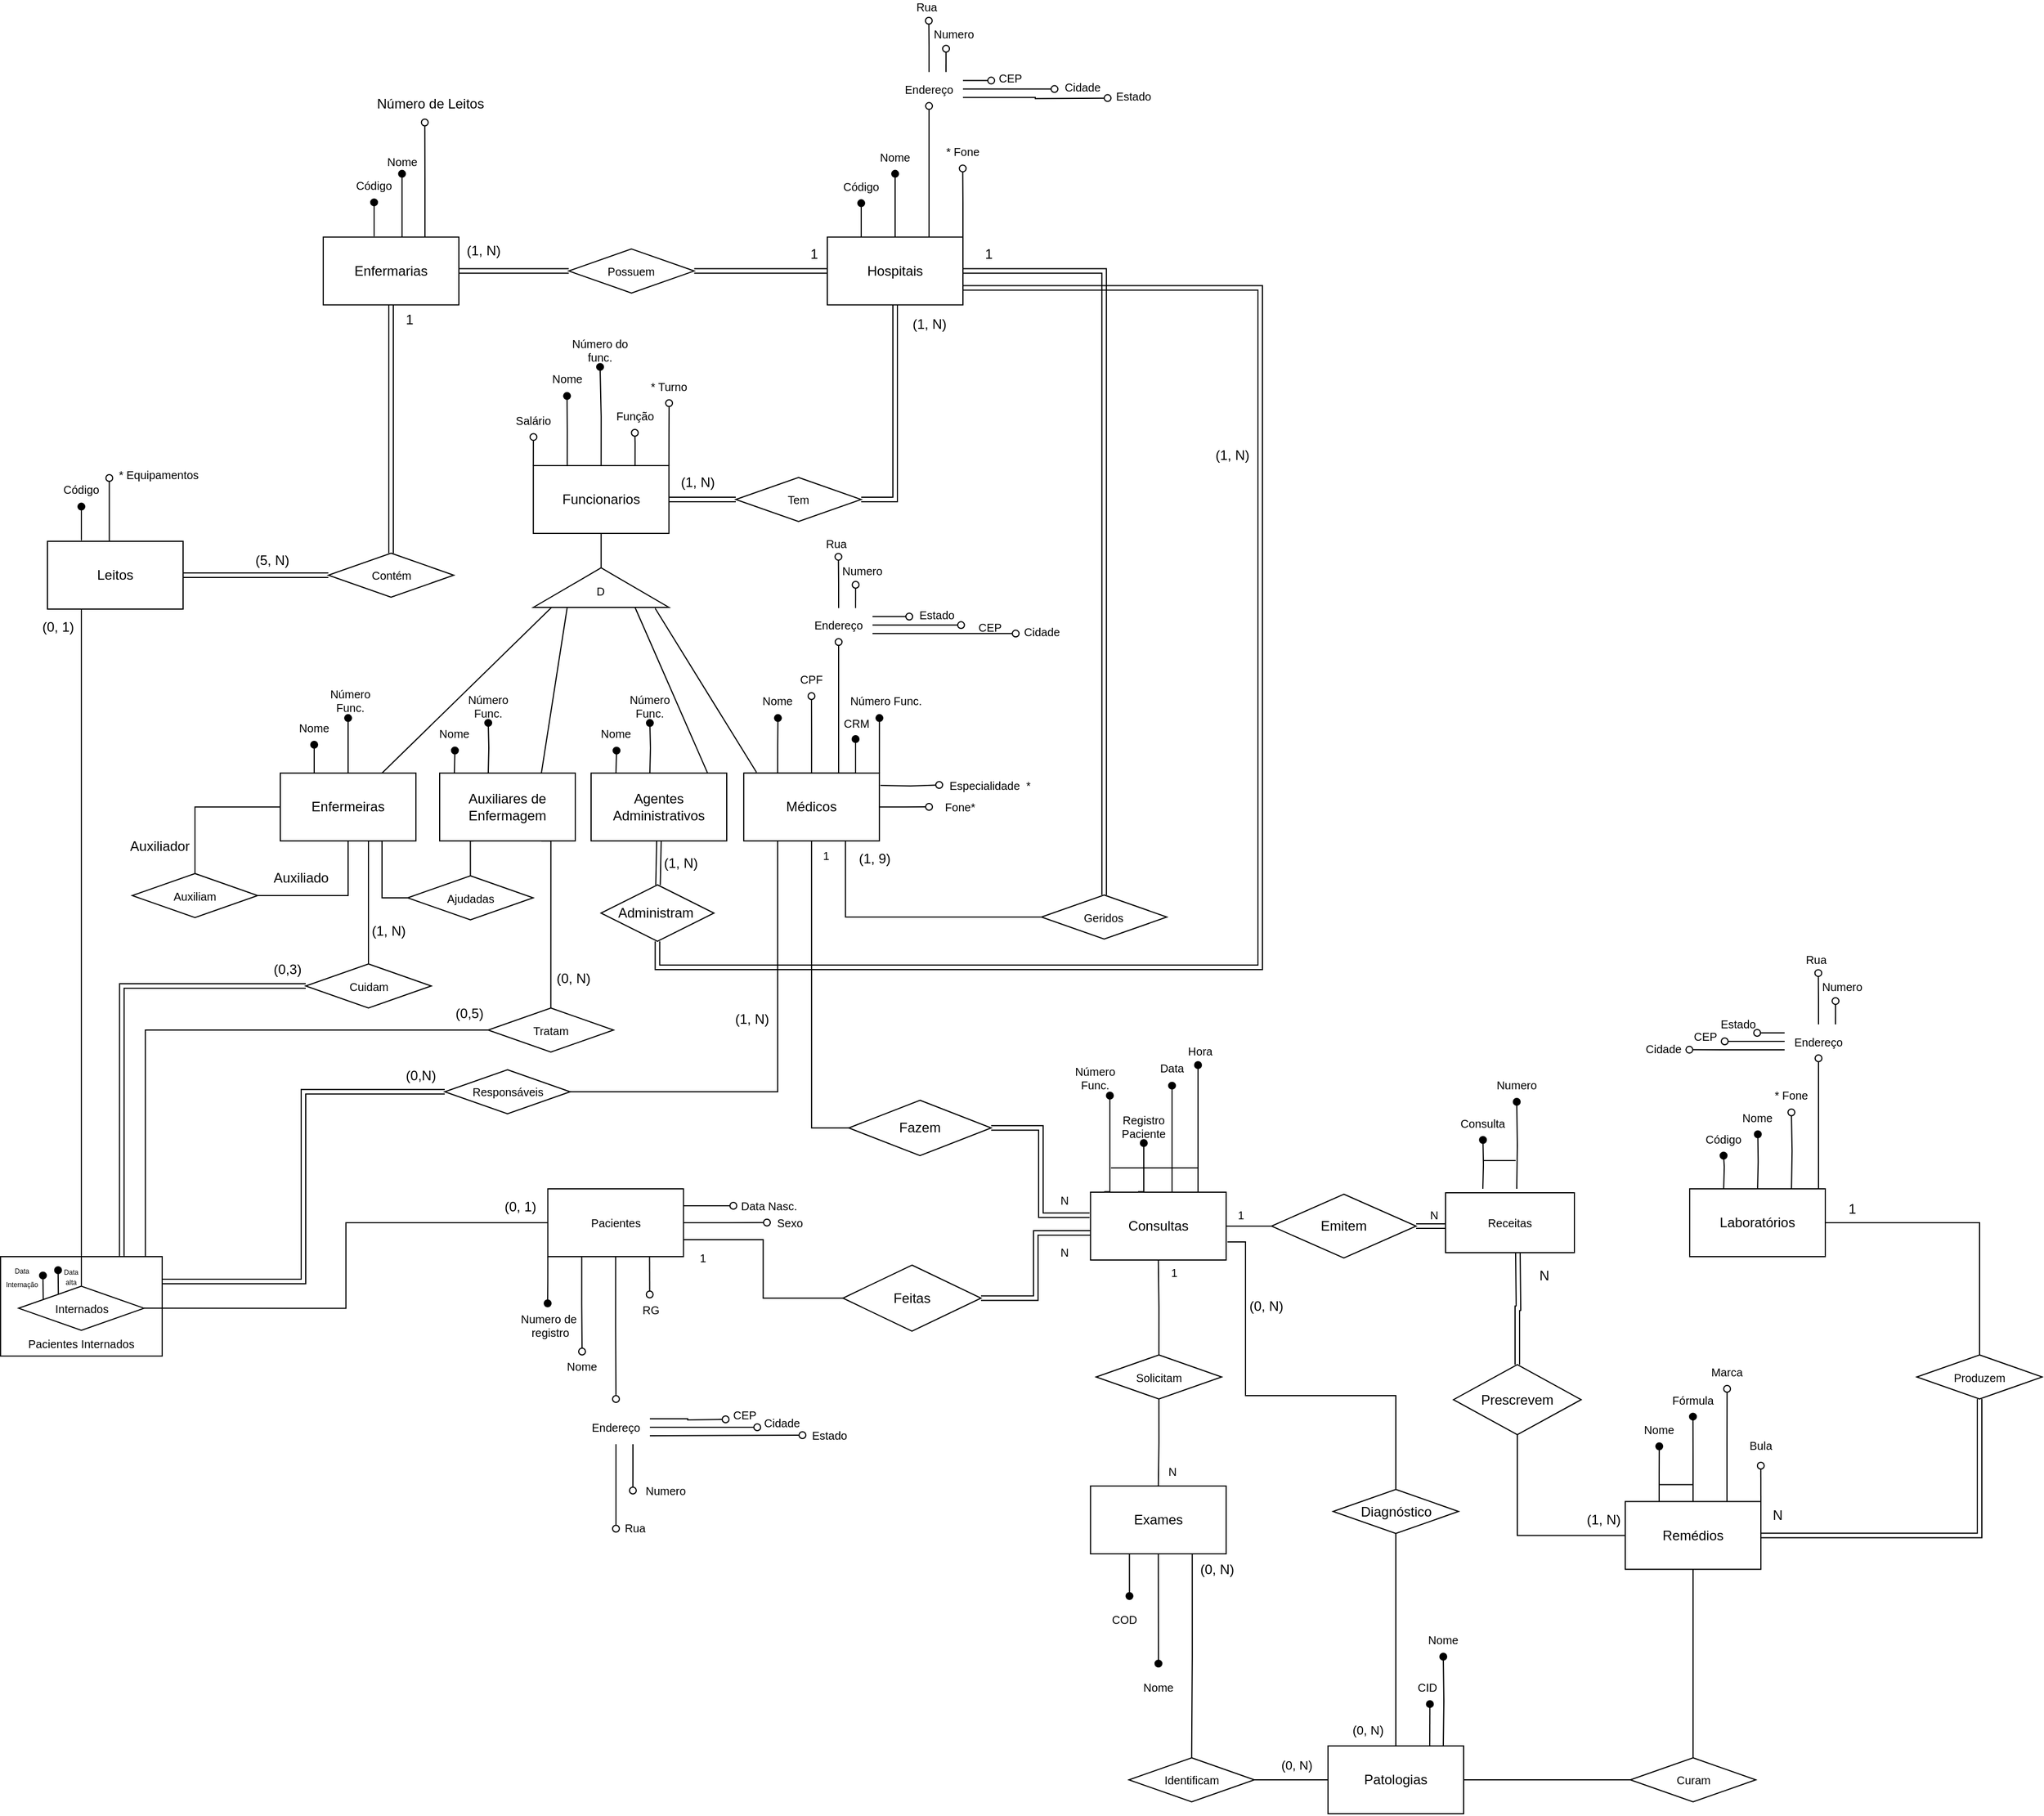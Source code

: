 <mxfile version="16.4.0" type="device"><diagram id="u5g9ZKHEPmVl_6QuigUh" name="Page-1"><mxGraphModel dx="1865" dy="641" grid="0" gridSize="10" guides="1" tooltips="1" connect="1" arrows="1" fold="1" page="1" pageScale="1" pageWidth="827" pageHeight="1169" math="0" shadow="0"><root><mxCell id="0"/><mxCell id="1" parent="0"/><mxCell id="eqlMy2QhytyYqM7KOkPM-246" value="" style="rounded=0;whiteSpace=wrap;html=1;fontSize=10;fillColor=#FFFFFF;" parent="1" vertex="1"><mxGeometry x="-780.5" y="1138" width="143" height="88" as="geometry"/></mxCell><mxCell id="eqlMy2QhytyYqM7KOkPM-17" style="edgeStyle=orthogonalEdgeStyle;rounded=0;orthogonalLoop=1;jettySize=auto;html=1;exitX=0.5;exitY=0;exitDx=0;exitDy=0;endArrow=oval;endFill=1;" parent="1" source="eqlMy2QhytyYqM7KOkPM-1" target="eqlMy2QhytyYqM7KOkPM-18" edge="1"><mxGeometry relative="1" as="geometry"><mxPoint x="10.81" y="210.552" as="targetPoint"/></mxGeometry></mxCell><mxCell id="eqlMy2QhytyYqM7KOkPM-20" style="edgeStyle=orthogonalEdgeStyle;rounded=0;orthogonalLoop=1;jettySize=auto;html=1;exitX=0.75;exitY=0;exitDx=0;exitDy=0;endArrow=oval;endFill=0;" parent="1" source="eqlMy2QhytyYqM7KOkPM-1" target="eqlMy2QhytyYqM7KOkPM-21" edge="1"><mxGeometry relative="1" as="geometry"><mxPoint x="40.81" y="201.504" as="targetPoint"/><Array as="points"><mxPoint x="41" y="136.79"/><mxPoint x="41" y="136.79"/></Array></mxGeometry></mxCell><mxCell id="eqlMy2QhytyYqM7KOkPM-22" style="edgeStyle=orthogonalEdgeStyle;rounded=0;orthogonalLoop=1;jettySize=auto;html=1;exitX=1;exitY=0;exitDx=0;exitDy=0;fontSize=10;endArrow=oval;endFill=0;" parent="1" source="eqlMy2QhytyYqM7KOkPM-1" target="eqlMy2QhytyYqM7KOkPM-23" edge="1"><mxGeometry relative="1" as="geometry"><mxPoint x="70.81" y="160.076" as="targetPoint"/></mxGeometry></mxCell><mxCell id="eqlMy2QhytyYqM7KOkPM-210" style="edgeStyle=orthogonalEdgeStyle;rounded=0;orthogonalLoop=1;jettySize=auto;html=1;exitX=1;exitY=0.5;exitDx=0;exitDy=0;entryX=0.5;entryY=0;entryDx=0;entryDy=0;fontSize=10;startArrow=none;startFill=0;endArrow=none;endFill=0;shape=link;" parent="1" source="eqlMy2QhytyYqM7KOkPM-1" target="eqlMy2QhytyYqM7KOkPM-209" edge="1"><mxGeometry relative="1" as="geometry"/></mxCell><mxCell id="eqlMy2QhytyYqM7KOkPM-214" style="edgeStyle=orthogonalEdgeStyle;rounded=0;orthogonalLoop=1;jettySize=auto;html=1;exitX=0;exitY=0.5;exitDx=0;exitDy=0;entryX=1;entryY=0.5;entryDx=0;entryDy=0;fontSize=10;startArrow=none;startFill=0;endArrow=none;endFill=0;shape=link;" parent="1" source="eqlMy2QhytyYqM7KOkPM-1" target="eqlMy2QhytyYqM7KOkPM-213" edge="1"><mxGeometry relative="1" as="geometry"/></mxCell><mxCell id="ZSozWq-eWCZj0ESPvMxo-5" style="edgeStyle=orthogonalEdgeStyle;rounded=0;orthogonalLoop=1;jettySize=auto;html=1;exitX=1;exitY=0.75;exitDx=0;exitDy=0;entryX=0.5;entryY=1;entryDx=0;entryDy=0;endArrow=none;endFill=0;shape=link;" parent="1" source="eqlMy2QhytyYqM7KOkPM-1" target="ZSozWq-eWCZj0ESPvMxo-2" edge="1"><mxGeometry relative="1" as="geometry"><Array as="points"><mxPoint x="334" y="281"/><mxPoint x="334" y="882"/><mxPoint x="-199" y="882"/></Array></mxGeometry></mxCell><mxCell id="eqlMy2QhytyYqM7KOkPM-1" value="Hospitais" style="rounded=0;whiteSpace=wrap;html=1;" parent="1" vertex="1"><mxGeometry x="-49" y="235.79" width="120" height="60" as="geometry"/></mxCell><mxCell id="eqlMy2QhytyYqM7KOkPM-123" style="edgeStyle=orthogonalEdgeStyle;rounded=0;orthogonalLoop=1;jettySize=auto;html=1;exitX=0.25;exitY=0;exitDx=0;exitDy=0;fontSize=10;endArrow=oval;endFill=1;" parent="1" source="eqlMy2QhytyYqM7KOkPM-2" target="eqlMy2QhytyYqM7KOkPM-124" edge="1"><mxGeometry relative="1" as="geometry"><mxPoint x="-525" y="675.14" as="targetPoint"/></mxGeometry></mxCell><mxCell id="eqlMy2QhytyYqM7KOkPM-125" style="edgeStyle=orthogonalEdgeStyle;rounded=0;orthogonalLoop=1;jettySize=auto;html=1;exitX=0.5;exitY=0;exitDx=0;exitDy=0;fontSize=10;endArrow=oval;endFill=1;" parent="1" source="eqlMy2QhytyYqM7KOkPM-2" target="eqlMy2QhytyYqM7KOkPM-126" edge="1"><mxGeometry relative="1" as="geometry"><mxPoint x="-495" y="650.711" as="targetPoint"/><Array as="points"><mxPoint x="-473" y="673"/><mxPoint x="-473" y="673"/></Array></mxGeometry></mxCell><mxCell id="eqlMy2QhytyYqM7KOkPM-203" style="edgeStyle=none;rounded=0;orthogonalLoop=1;jettySize=auto;html=1;exitX=0.75;exitY=0;exitDx=0;exitDy=0;entryX=0.022;entryY=0.141;entryDx=0;entryDy=0;entryPerimeter=0;fontSize=10;startArrow=none;startFill=0;endArrow=none;endFill=0;" parent="1" source="eqlMy2QhytyYqM7KOkPM-2" target="eqlMy2QhytyYqM7KOkPM-191" edge="1"><mxGeometry relative="1" as="geometry"/></mxCell><mxCell id="eqlMy2QhytyYqM7KOkPM-330" style="edgeStyle=orthogonalEdgeStyle;rounded=0;orthogonalLoop=1;jettySize=auto;html=1;exitX=0.75;exitY=1;exitDx=0;exitDy=0;entryX=0.5;entryY=0;entryDx=0;entryDy=0;fontSize=12;startArrow=none;startFill=0;endArrow=none;endFill=0;" parent="1" source="eqlMy2QhytyYqM7KOkPM-2" target="eqlMy2QhytyYqM7KOkPM-237" edge="1"><mxGeometry relative="1" as="geometry"><Array as="points"><mxPoint x="-455" y="770"/></Array></mxGeometry></mxCell><mxCell id="eqlMy2QhytyYqM7KOkPM-331" style="edgeStyle=orthogonalEdgeStyle;rounded=0;orthogonalLoop=1;jettySize=auto;html=1;exitX=0.5;exitY=1;exitDx=0;exitDy=0;entryX=1;entryY=0.5;entryDx=0;entryDy=0;fontSize=12;startArrow=none;startFill=0;endArrow=none;endFill=0;" parent="1" source="eqlMy2QhytyYqM7KOkPM-2" target="eqlMy2QhytyYqM7KOkPM-326" edge="1"><mxGeometry relative="1" as="geometry"/></mxCell><mxCell id="eqlMy2QhytyYqM7KOkPM-2" value="Enfermeiras" style="rounded=0;whiteSpace=wrap;html=1;" parent="1" vertex="1"><mxGeometry x="-533" y="710.14" width="120" height="60" as="geometry"/></mxCell><mxCell id="eqlMy2QhytyYqM7KOkPM-218" style="edgeStyle=orthogonalEdgeStyle;rounded=0;orthogonalLoop=1;jettySize=auto;html=1;exitX=1;exitY=0.5;exitDx=0;exitDy=0;entryX=0;entryY=0.5;entryDx=0;entryDy=0;fontSize=10;startArrow=none;startFill=0;endArrow=none;endFill=0;shape=link;" parent="1" source="eqlMy2QhytyYqM7KOkPM-3" target="eqlMy2QhytyYqM7KOkPM-217" edge="1"><mxGeometry relative="1" as="geometry"/></mxCell><mxCell id="eqlMy2QhytyYqM7KOkPM-328" style="edgeStyle=orthogonalEdgeStyle;rounded=0;orthogonalLoop=1;jettySize=auto;html=1;exitX=0.25;exitY=1;exitDx=0;exitDy=0;fontSize=12;startArrow=none;startFill=0;endArrow=none;endFill=0;entryX=0.5;entryY=0;entryDx=0;entryDy=0;" parent="1" source="eqlMy2QhytyYqM7KOkPM-3" target="eqlMy2QhytyYqM7KOkPM-219" edge="1"><mxGeometry relative="1" as="geometry"/></mxCell><mxCell id="eqlMy2QhytyYqM7KOkPM-3" value="Leitos" style="rounded=0;whiteSpace=wrap;html=1;" parent="1" vertex="1"><mxGeometry x="-739" y="505" width="120" height="60" as="geometry"/></mxCell><mxCell id="eqlMy2QhytyYqM7KOkPM-75" style="edgeStyle=orthogonalEdgeStyle;rounded=0;orthogonalLoop=1;jettySize=auto;html=1;exitX=1;exitY=0.25;exitDx=0;exitDy=0;fontSize=10;endArrow=oval;endFill=0;" parent="1" source="eqlMy2QhytyYqM7KOkPM-4" edge="1"><mxGeometry relative="1" as="geometry"><mxPoint x="-132.137" y="1093" as="targetPoint"/></mxGeometry></mxCell><mxCell id="eqlMy2QhytyYqM7KOkPM-76" style="edgeStyle=orthogonalEdgeStyle;rounded=0;orthogonalLoop=1;jettySize=auto;html=1;exitX=1;exitY=0.5;exitDx=0;exitDy=0;fontSize=10;endArrow=oval;endFill=0;" parent="1" source="eqlMy2QhytyYqM7KOkPM-4" edge="1"><mxGeometry relative="1" as="geometry"><mxPoint x="-102.423" y="1107.857" as="targetPoint"/></mxGeometry></mxCell><mxCell id="eqlMy2QhytyYqM7KOkPM-223" style="edgeStyle=orthogonalEdgeStyle;rounded=0;orthogonalLoop=1;jettySize=auto;html=1;exitX=0;exitY=1;exitDx=0;exitDy=0;fontSize=10;startArrow=none;startFill=0;endArrow=oval;endFill=1;" parent="1" source="eqlMy2QhytyYqM7KOkPM-4" edge="1"><mxGeometry relative="1" as="geometry"><mxPoint x="-296.455" y="1179.394" as="targetPoint"/></mxGeometry></mxCell><mxCell id="eqlMy2QhytyYqM7KOkPM-224" style="edgeStyle=orthogonalEdgeStyle;rounded=0;orthogonalLoop=1;jettySize=auto;html=1;exitX=0.25;exitY=1;exitDx=0;exitDy=0;fontSize=10;startArrow=none;startFill=0;endArrow=oval;endFill=0;" parent="1" source="eqlMy2QhytyYqM7KOkPM-4" edge="1"><mxGeometry relative="1" as="geometry"><mxPoint x="-266" y="1222" as="targetPoint"/></mxGeometry></mxCell><mxCell id="eqlMy2QhytyYqM7KOkPM-225" style="edgeStyle=orthogonalEdgeStyle;rounded=0;orthogonalLoop=1;jettySize=auto;html=1;exitX=0.5;exitY=1;exitDx=0;exitDy=0;fontSize=10;startArrow=none;startFill=0;endArrow=oval;endFill=0;" parent="1" source="eqlMy2QhytyYqM7KOkPM-4" edge="1"><mxGeometry relative="1" as="geometry"><mxPoint x="-236" y="1264" as="targetPoint"/></mxGeometry></mxCell><mxCell id="eqlMy2QhytyYqM7KOkPM-233" style="edgeStyle=orthogonalEdgeStyle;rounded=0;orthogonalLoop=1;jettySize=auto;html=1;exitX=0.75;exitY=1;exitDx=0;exitDy=0;fontSize=10;startArrow=none;startFill=0;endArrow=oval;endFill=0;" parent="1" source="eqlMy2QhytyYqM7KOkPM-4" edge="1"><mxGeometry relative="1" as="geometry"><mxPoint x="-206.152" y="1171.515" as="targetPoint"/></mxGeometry></mxCell><mxCell id="eqlMy2QhytyYqM7KOkPM-4" value="Pacientes" style="rounded=0;whiteSpace=wrap;html=1;fontSize=10;" parent="1" vertex="1"><mxGeometry x="-296.28" y="1078" width="120" height="60" as="geometry"/></mxCell><mxCell id="eqlMy2QhytyYqM7KOkPM-89" style="edgeStyle=orthogonalEdgeStyle;rounded=0;orthogonalLoop=1;jettySize=auto;html=1;exitX=0;exitY=0;exitDx=0;exitDy=0;fontSize=10;endArrow=oval;endFill=1;" parent="1" source="eqlMy2QhytyYqM7KOkPM-5" edge="1"><mxGeometry relative="1" as="geometry"><mxPoint x="-24" y="680" as="targetPoint"/><Array as="points"><mxPoint x="-24" y="710"/><mxPoint x="-24" y="680"/></Array></mxGeometry></mxCell><mxCell id="eqlMy2QhytyYqM7KOkPM-91" style="edgeStyle=orthogonalEdgeStyle;rounded=0;orthogonalLoop=1;jettySize=auto;html=1;exitX=0.25;exitY=0;exitDx=0;exitDy=0;fontSize=10;endArrow=oval;endFill=1;" parent="1" source="eqlMy2QhytyYqM7KOkPM-5" target="eqlMy2QhytyYqM7KOkPM-92" edge="1"><mxGeometry relative="1" as="geometry"><mxPoint x="-92.714" y="646.426" as="targetPoint"/></mxGeometry></mxCell><mxCell id="eqlMy2QhytyYqM7KOkPM-93" style="edgeStyle=orthogonalEdgeStyle;rounded=0;orthogonalLoop=1;jettySize=auto;html=1;exitX=0.5;exitY=0;exitDx=0;exitDy=0;fontSize=10;endArrow=oval;endFill=0;" parent="1" source="eqlMy2QhytyYqM7KOkPM-5" target="eqlMy2QhytyYqM7KOkPM-94" edge="1"><mxGeometry relative="1" as="geometry"><mxPoint x="-63.0" y="626.997" as="targetPoint"/></mxGeometry></mxCell><mxCell id="eqlMy2QhytyYqM7KOkPM-113" style="edgeStyle=orthogonalEdgeStyle;rounded=0;orthogonalLoop=1;jettySize=auto;html=1;fontSize=10;endArrow=oval;endFill=0;" parent="1" target="eqlMy2QhytyYqM7KOkPM-114" edge="1"><mxGeometry relative="1" as="geometry"><mxPoint x="-159.571" y="725.426" as="targetPoint"/><mxPoint x="-2" y="721" as="sourcePoint"/></mxGeometry></mxCell><mxCell id="eqlMy2QhytyYqM7KOkPM-119" style="edgeStyle=orthogonalEdgeStyle;rounded=0;orthogonalLoop=1;jettySize=auto;html=1;exitX=1;exitY=0.5;exitDx=0;exitDy=0;fontSize=10;endArrow=oval;endFill=0;" parent="1" source="eqlMy2QhytyYqM7KOkPM-5" edge="1"><mxGeometry relative="1" as="geometry"><mxPoint x="41" y="740" as="targetPoint"/></mxGeometry></mxCell><mxCell id="eqlMy2QhytyYqM7KOkPM-121" style="edgeStyle=orthogonalEdgeStyle;rounded=0;orthogonalLoop=1;jettySize=auto;html=1;exitX=1;exitY=0;exitDx=0;exitDy=0;fontSize=10;endArrow=oval;endFill=1;" parent="1" source="eqlMy2QhytyYqM7KOkPM-5" target="eqlMy2QhytyYqM7KOkPM-122" edge="1"><mxGeometry relative="1" as="geometry"><mxPoint x="-3" y="646.426" as="targetPoint"/><Array as="points"><mxPoint x="-3" y="668.14"/><mxPoint x="-3" y="668.14"/></Array></mxGeometry></mxCell><mxCell id="eqlMy2QhytyYqM7KOkPM-212" style="edgeStyle=orthogonalEdgeStyle;rounded=0;orthogonalLoop=1;jettySize=auto;html=1;exitX=0.75;exitY=1;exitDx=0;exitDy=0;entryX=0;entryY=0.5;entryDx=0;entryDy=0;fontSize=10;startArrow=none;startFill=0;endArrow=none;endFill=0;" parent="1" source="eqlMy2QhytyYqM7KOkPM-5" target="eqlMy2QhytyYqM7KOkPM-209" edge="1"><mxGeometry relative="1" as="geometry"/></mxCell><mxCell id="eqlMy2QhytyYqM7KOkPM-259" style="edgeStyle=orthogonalEdgeStyle;rounded=0;orthogonalLoop=1;jettySize=auto;html=1;exitX=0.5;exitY=1;exitDx=0;exitDy=0;entryX=0;entryY=0.5;entryDx=0;entryDy=0;fontSize=12;startArrow=none;startFill=0;endArrow=none;endFill=0;" parent="1" source="eqlMy2QhytyYqM7KOkPM-5" target="rokscG-cHcJh1swQx9Yl-1" edge="1"><mxGeometry relative="1" as="geometry"/></mxCell><mxCell id="eqlMy2QhytyYqM7KOkPM-5" value="Médicos" style="rounded=0;whiteSpace=wrap;html=1;" parent="1" vertex="1"><mxGeometry x="-122.93" y="710.14" width="120" height="60" as="geometry"/></mxCell><mxCell id="eqlMy2QhytyYqM7KOkPM-79" style="edgeStyle=orthogonalEdgeStyle;rounded=0;orthogonalLoop=1;jettySize=auto;html=1;exitX=0.25;exitY=0;exitDx=0;exitDy=0;fontSize=10;endArrow=oval;endFill=1;" parent="1" source="eqlMy2QhytyYqM7KOkPM-6" target="eqlMy2QhytyYqM7KOkPM-80" edge="1"><mxGeometry relative="1" as="geometry"><mxPoint x="-279.283" y="361.429" as="targetPoint"/></mxGeometry></mxCell><mxCell id="eqlMy2QhytyYqM7KOkPM-81" style="edgeStyle=orthogonalEdgeStyle;rounded=0;orthogonalLoop=1;jettySize=auto;html=1;exitX=0.5;exitY=0;exitDx=0;exitDy=0;fontSize=10;endArrow=oval;endFill=1;" parent="1" source="eqlMy2QhytyYqM7KOkPM-6" target="eqlMy2QhytyYqM7KOkPM-82" edge="1"><mxGeometry relative="1" as="geometry"><mxPoint x="-248.997" y="335.714" as="targetPoint"/></mxGeometry></mxCell><mxCell id="eqlMy2QhytyYqM7KOkPM-83" style="edgeStyle=orthogonalEdgeStyle;rounded=0;orthogonalLoop=1;jettySize=auto;html=1;exitX=0.75;exitY=0;exitDx=0;exitDy=0;fontSize=10;endArrow=oval;endFill=0;" parent="1" source="eqlMy2QhytyYqM7KOkPM-6" target="eqlMy2QhytyYqM7KOkPM-84" edge="1"><mxGeometry relative="1" as="geometry"><mxPoint x="-219.283" y="394.0" as="targetPoint"/></mxGeometry></mxCell><mxCell id="eqlMy2QhytyYqM7KOkPM-85" style="edgeStyle=orthogonalEdgeStyle;rounded=0;orthogonalLoop=1;jettySize=auto;html=1;exitX=1;exitY=0;exitDx=0;exitDy=0;fontSize=10;endArrow=oval;endFill=0;" parent="1" source="eqlMy2QhytyYqM7KOkPM-6" target="eqlMy2QhytyYqM7KOkPM-86" edge="1"><mxGeometry relative="1" as="geometry"><mxPoint x="-188.997" y="367.714" as="targetPoint"/></mxGeometry></mxCell><mxCell id="eqlMy2QhytyYqM7KOkPM-87" style="edgeStyle=orthogonalEdgeStyle;rounded=0;orthogonalLoop=1;jettySize=auto;html=1;exitX=0;exitY=0;exitDx=0;exitDy=0;fontSize=10;endArrow=oval;endFill=0;" parent="1" source="eqlMy2QhytyYqM7KOkPM-6" target="eqlMy2QhytyYqM7KOkPM-88" edge="1"><mxGeometry relative="1" as="geometry"><mxPoint x="-308.997" y="410.0" as="targetPoint"/></mxGeometry></mxCell><mxCell id="eqlMy2QhytyYqM7KOkPM-6" value="Funcionarios" style="rounded=0;whiteSpace=wrap;html=1;" parent="1" vertex="1"><mxGeometry x="-309.14" y="438.0" width="120" height="60" as="geometry"/></mxCell><mxCell id="eqlMy2QhytyYqM7KOkPM-334" style="edgeStyle=orthogonalEdgeStyle;rounded=0;orthogonalLoop=1;jettySize=auto;html=1;exitX=0.75;exitY=1;exitDx=0;exitDy=0;entryX=0.5;entryY=0;entryDx=0;entryDy=0;fontSize=12;startArrow=none;startFill=0;endArrow=none;endFill=0;" parent="1" source="eqlMy2QhytyYqM7KOkPM-7" target="eqlMy2QhytyYqM7KOkPM-252" edge="1"><mxGeometry relative="1" as="geometry"><Array as="points"><mxPoint x="-294" y="770"/></Array></mxGeometry></mxCell><mxCell id="eqlMy2QhytyYqM7KOkPM-335" style="edgeStyle=orthogonalEdgeStyle;rounded=0;orthogonalLoop=1;jettySize=auto;html=1;exitX=0.25;exitY=1;exitDx=0;exitDy=0;entryX=0.5;entryY=0;entryDx=0;entryDy=0;fontSize=12;startArrow=none;startFill=0;endArrow=none;endFill=0;" parent="1" source="eqlMy2QhytyYqM7KOkPM-7" target="eqlMy2QhytyYqM7KOkPM-333" edge="1"><mxGeometry relative="1" as="geometry"/></mxCell><mxCell id="eqlMy2QhytyYqM7KOkPM-7" value="Auxiliares de Enfermagem" style="rounded=0;whiteSpace=wrap;html=1;" parent="1" vertex="1"><mxGeometry x="-392" y="710.14" width="120" height="60" as="geometry"/></mxCell><mxCell id="ZSozWq-eWCZj0ESPvMxo-4" style="rounded=0;orthogonalLoop=1;jettySize=auto;html=1;exitX=0.5;exitY=1;exitDx=0;exitDy=0;endArrow=none;endFill=0;shape=link;" parent="1" source="eqlMy2QhytyYqM7KOkPM-8" target="ZSozWq-eWCZj0ESPvMxo-2" edge="1"><mxGeometry relative="1" as="geometry"/></mxCell><mxCell id="eqlMy2QhytyYqM7KOkPM-8" value="Agentes Administrativos" style="rounded=0;whiteSpace=wrap;html=1;" parent="1" vertex="1"><mxGeometry x="-258" y="710.14" width="120" height="60" as="geometry"/></mxCell><mxCell id="eqlMy2QhytyYqM7KOkPM-151" style="edgeStyle=orthogonalEdgeStyle;rounded=0;orthogonalLoop=1;jettySize=auto;html=1;exitX=0.25;exitY=0;exitDx=0;exitDy=0;fontSize=10;startArrow=none;startFill=0;endArrow=oval;endFill=1;" parent="1" target="eqlMy2QhytyYqM7KOkPM-153" edge="1"><mxGeometry relative="1" as="geometry"><mxPoint x="531.143" y="1019.714" as="targetPoint"/><mxPoint x="531" y="1078" as="sourcePoint"/></mxGeometry></mxCell><mxCell id="eqlMy2QhytyYqM7KOkPM-152" style="edgeStyle=orthogonalEdgeStyle;rounded=0;orthogonalLoop=1;jettySize=auto;html=1;exitX=0.5;exitY=0;exitDx=0;exitDy=0;fontSize=10;startArrow=none;startFill=0;endArrow=oval;endFill=1;" parent="1" target="eqlMy2QhytyYqM7KOkPM-154" edge="1"><mxGeometry relative="1" as="geometry"><mxPoint x="560.857" y="1044.286" as="targetPoint"/><mxPoint x="561" y="1078" as="sourcePoint"/></mxGeometry></mxCell><mxCell id="eqlMy2QhytyYqM7KOkPM-306" style="edgeStyle=orthogonalEdgeStyle;rounded=0;orthogonalLoop=1;jettySize=auto;html=1;entryX=0.5;entryY=0;entryDx=0;entryDy=0;fontSize=12;startArrow=none;startFill=0;endArrow=none;endFill=0;shape=link;" parent="1" target="rokscG-cHcJh1swQx9Yl-4" edge="1"><mxGeometry relative="1" as="geometry"><mxPoint x="562" y="1133" as="sourcePoint"/><mxPoint x="560.995" y="1214.0" as="targetPoint"/></mxGeometry></mxCell><mxCell id="eqlMy2QhytyYqM7KOkPM-156" style="edgeStyle=orthogonalEdgeStyle;rounded=0;orthogonalLoop=1;jettySize=auto;html=1;exitX=0.25;exitY=0;exitDx=0;exitDy=0;fontSize=10;startArrow=none;startFill=0;endArrow=oval;endFill=1;" parent="1" source="eqlMy2QhytyYqM7KOkPM-10" target="eqlMy2QhytyYqM7KOkPM-157" edge="1"><mxGeometry relative="1" as="geometry"><mxPoint x="687.143" y="1290.853" as="targetPoint"/></mxGeometry></mxCell><mxCell id="eqlMy2QhytyYqM7KOkPM-158" style="edgeStyle=orthogonalEdgeStyle;rounded=0;orthogonalLoop=1;jettySize=auto;html=1;exitX=0.5;exitY=0;exitDx=0;exitDy=0;fontSize=10;startArrow=none;startFill=0;endArrow=oval;endFill=1;" parent="1" source="eqlMy2QhytyYqM7KOkPM-10" target="eqlMy2QhytyYqM7KOkPM-159" edge="1"><mxGeometry relative="1" as="geometry"><mxPoint x="716.857" y="1264.567" as="targetPoint"/></mxGeometry></mxCell><mxCell id="eqlMy2QhytyYqM7KOkPM-161" style="edgeStyle=orthogonalEdgeStyle;rounded=0;orthogonalLoop=1;jettySize=auto;html=1;exitX=0.75;exitY=0;exitDx=0;exitDy=0;fontSize=10;startArrow=none;startFill=0;endArrow=oval;endFill=0;" parent="1" source="eqlMy2QhytyYqM7KOkPM-10" target="eqlMy2QhytyYqM7KOkPM-162" edge="1"><mxGeometry relative="1" as="geometry"><mxPoint x="747.143" y="1239.996" as="targetPoint"/></mxGeometry></mxCell><mxCell id="eqlMy2QhytyYqM7KOkPM-163" style="edgeStyle=orthogonalEdgeStyle;rounded=0;orthogonalLoop=1;jettySize=auto;html=1;exitX=1;exitY=0;exitDx=0;exitDy=0;fontSize=10;startArrow=none;startFill=0;endArrow=oval;endFill=0;" parent="1" source="eqlMy2QhytyYqM7KOkPM-10" edge="1"><mxGeometry relative="1" as="geometry"><mxPoint x="776.931" y="1322.996" as="targetPoint"/></mxGeometry></mxCell><mxCell id="eqlMy2QhytyYqM7KOkPM-313" style="edgeStyle=orthogonalEdgeStyle;rounded=0;orthogonalLoop=1;jettySize=auto;html=1;exitX=0.5;exitY=1;exitDx=0;exitDy=0;entryX=0.5;entryY=0;entryDx=0;entryDy=0;fontSize=12;startArrow=none;startFill=0;endArrow=none;endFill=0;" parent="1" source="eqlMy2QhytyYqM7KOkPM-10" target="eqlMy2QhytyYqM7KOkPM-311" edge="1"><mxGeometry relative="1" as="geometry"/></mxCell><mxCell id="eqlMy2QhytyYqM7KOkPM-10" value="Remédios" style="rounded=0;whiteSpace=wrap;html=1;" parent="1" vertex="1"><mxGeometry x="657" y="1354.71" width="120" height="60" as="geometry"/></mxCell><mxCell id="eqlMy2QhytyYqM7KOkPM-309" style="edgeStyle=orthogonalEdgeStyle;rounded=0;orthogonalLoop=1;jettySize=auto;html=1;exitX=1;exitY=0.5;exitDx=0;exitDy=0;entryX=0.5;entryY=0;entryDx=0;entryDy=0;fontSize=12;startArrow=none;startFill=0;endArrow=none;endFill=0;" parent="1" source="eqlMy2QhytyYqM7KOkPM-11" target="eqlMy2QhytyYqM7KOkPM-308" edge="1"><mxGeometry relative="1" as="geometry"/></mxCell><mxCell id="eqlMy2QhytyYqM7KOkPM-11" value="Laboratórios" style="rounded=0;whiteSpace=wrap;html=1;" parent="1" vertex="1"><mxGeometry x="714" y="1078" width="120" height="60" as="geometry"/></mxCell><mxCell id="eqlMy2QhytyYqM7KOkPM-14" value="" style="endArrow=oval;html=1;rounded=0;exitX=0.25;exitY=0;exitDx=0;exitDy=0;endFill=1;" parent="1" source="eqlMy2QhytyYqM7KOkPM-1" target="eqlMy2QhytyYqM7KOkPM-15" edge="1"><mxGeometry width="50" height="50" relative="1" as="geometry"><mxPoint x="-19.0" y="235.79" as="sourcePoint"/><mxPoint x="-19" y="207.79" as="targetPoint"/><Array as="points"><mxPoint x="-19" y="213.79"/></Array></mxGeometry></mxCell><mxCell id="eqlMy2QhytyYqM7KOkPM-15" value="&lt;font style=&quot;font-size: 10px&quot;&gt;Código&lt;/font&gt;" style="text;html=1;strokeColor=none;fillColor=none;align=center;verticalAlign=middle;whiteSpace=wrap;rounded=0;" parent="1" vertex="1"><mxGeometry x="-49" y="175.79" width="60" height="30" as="geometry"/></mxCell><mxCell id="eqlMy2QhytyYqM7KOkPM-18" value="&lt;font style=&quot;font-size: 10px&quot;&gt;Nome&lt;/font&gt;" style="text;html=1;strokeColor=none;fillColor=none;align=center;verticalAlign=middle;whiteSpace=wrap;rounded=0;" parent="1" vertex="1"><mxGeometry x="-19.0" y="149.792" width="60" height="30" as="geometry"/></mxCell><mxCell id="eqlMy2QhytyYqM7KOkPM-25" style="edgeStyle=orthogonalEdgeStyle;rounded=0;orthogonalLoop=1;jettySize=auto;html=1;exitX=1;exitY=0.25;exitDx=0;exitDy=0;fontSize=10;endArrow=oval;endFill=0;" parent="1" source="eqlMy2QhytyYqM7KOkPM-21" edge="1"><mxGeometry relative="1" as="geometry"><mxPoint x="96" y="96.79" as="targetPoint"/></mxGeometry></mxCell><mxCell id="eqlMy2QhytyYqM7KOkPM-26" style="edgeStyle=orthogonalEdgeStyle;rounded=0;orthogonalLoop=1;jettySize=auto;html=1;exitX=1;exitY=0.5;exitDx=0;exitDy=0;fontSize=10;endArrow=oval;endFill=0;" parent="1" source="eqlMy2QhytyYqM7KOkPM-21" edge="1"><mxGeometry relative="1" as="geometry"><mxPoint x="152" y="104.79" as="targetPoint"/></mxGeometry></mxCell><mxCell id="eqlMy2QhytyYqM7KOkPM-30" style="edgeStyle=orthogonalEdgeStyle;rounded=0;orthogonalLoop=1;jettySize=auto;html=1;exitX=1;exitY=0.75;exitDx=0;exitDy=0;fontSize=10;endArrow=oval;endFill=0;" parent="1" source="eqlMy2QhytyYqM7KOkPM-21" edge="1"><mxGeometry relative="1" as="geometry"><mxPoint x="199" y="112.79" as="targetPoint"/></mxGeometry></mxCell><mxCell id="eqlMy2QhytyYqM7KOkPM-33" style="edgeStyle=orthogonalEdgeStyle;rounded=0;orthogonalLoop=1;jettySize=auto;html=1;exitX=0.75;exitY=0;exitDx=0;exitDy=0;fontSize=10;endArrow=oval;endFill=0;" parent="1" source="eqlMy2QhytyYqM7KOkPM-21" edge="1"><mxGeometry relative="1" as="geometry"><mxPoint x="56.048" y="69.123" as="targetPoint"/></mxGeometry></mxCell><mxCell id="eqlMy2QhytyYqM7KOkPM-39" style="edgeStyle=orthogonalEdgeStyle;rounded=0;orthogonalLoop=1;jettySize=auto;html=1;exitX=0.5;exitY=0;exitDx=0;exitDy=0;fontSize=10;endArrow=oval;endFill=0;" parent="1" source="eqlMy2QhytyYqM7KOkPM-21" edge="1"><mxGeometry relative="1" as="geometry"><mxPoint x="40.81" y="44.361" as="targetPoint"/></mxGeometry></mxCell><mxCell id="eqlMy2QhytyYqM7KOkPM-21" value="&lt;font style=&quot;font-size: 10px&quot;&gt;Endereço&lt;/font&gt;" style="text;html=1;strokeColor=none;fillColor=none;align=center;verticalAlign=middle;whiteSpace=wrap;rounded=0;" parent="1" vertex="1"><mxGeometry x="11.0" y="89.794" width="60" height="30" as="geometry"/></mxCell><mxCell id="eqlMy2QhytyYqM7KOkPM-23" value="* Fone" style="text;html=1;strokeColor=none;fillColor=none;align=center;verticalAlign=middle;whiteSpace=wrap;rounded=0;fontSize=10;" parent="1" vertex="1"><mxGeometry x="40.81" y="145.076" width="60" height="30" as="geometry"/></mxCell><mxCell id="eqlMy2QhytyYqM7KOkPM-28" value="CEP" style="text;html=1;strokeColor=none;fillColor=none;align=center;verticalAlign=middle;whiteSpace=wrap;rounded=0;fontSize=10;" parent="1" vertex="1"><mxGeometry x="100.81" y="89.79" width="24" height="11" as="geometry"/></mxCell><mxCell id="eqlMy2QhytyYqM7KOkPM-29" value="Cidade" style="text;html=1;strokeColor=none;fillColor=none;align=center;verticalAlign=middle;whiteSpace=wrap;rounded=0;fontSize=10;" parent="1" vertex="1"><mxGeometry x="165" y="97.79" width="24" height="11" as="geometry"/></mxCell><mxCell id="eqlMy2QhytyYqM7KOkPM-31" value="Estado" style="text;html=1;strokeColor=none;fillColor=none;align=center;verticalAlign=middle;whiteSpace=wrap;rounded=0;fontSize=10;" parent="1" vertex="1"><mxGeometry x="210" y="105.79" width="24" height="11" as="geometry"/></mxCell><mxCell id="eqlMy2QhytyYqM7KOkPM-35" value="Numero" style="text;html=1;strokeColor=none;fillColor=none;align=center;verticalAlign=middle;whiteSpace=wrap;rounded=0;fontSize=10;" parent="1" vertex="1"><mxGeometry x="51" y="50.79" width="24" height="11" as="geometry"/></mxCell><mxCell id="eqlMy2QhytyYqM7KOkPM-40" value="Rua" style="text;html=1;strokeColor=none;fillColor=none;align=center;verticalAlign=middle;whiteSpace=wrap;rounded=0;fontSize=10;" parent="1" vertex="1"><mxGeometry x="27" y="26.79" width="24" height="11" as="geometry"/></mxCell><mxCell id="eqlMy2QhytyYqM7KOkPM-49" style="edgeStyle=orthogonalEdgeStyle;rounded=0;orthogonalLoop=1;jettySize=auto;html=1;exitX=0.75;exitY=0;exitDx=0;exitDy=0;fontSize=10;endArrow=oval;endFill=0;" parent="1" source="eqlMy2QhytyYqM7KOkPM-41" edge="1"><mxGeometry relative="1" as="geometry"><mxPoint x="-405.143" y="134.361" as="targetPoint"/></mxGeometry></mxCell><mxCell id="eqlMy2QhytyYqM7KOkPM-216" style="edgeStyle=orthogonalEdgeStyle;rounded=0;orthogonalLoop=1;jettySize=auto;html=1;exitX=0.5;exitY=1;exitDx=0;exitDy=0;fontSize=10;startArrow=none;startFill=0;endArrow=none;endFill=0;entryX=0.5;entryY=0;entryDx=0;entryDy=0;shape=link;" parent="1" source="eqlMy2QhytyYqM7KOkPM-41" target="eqlMy2QhytyYqM7KOkPM-217" edge="1"><mxGeometry relative="1" as="geometry"><mxPoint x="-453.737" y="464.947" as="targetPoint"/></mxGeometry></mxCell><mxCell id="eqlMy2QhytyYqM7KOkPM-41" value="Enfermarias" style="rounded=0;whiteSpace=wrap;html=1;" parent="1" vertex="1"><mxGeometry x="-495" y="235.79" width="120" height="60" as="geometry"/></mxCell><mxCell id="eqlMy2QhytyYqM7KOkPM-42" style="edgeStyle=orthogonalEdgeStyle;rounded=0;orthogonalLoop=1;jettySize=auto;html=1;exitX=0.5;exitY=0;exitDx=0;exitDy=0;endArrow=oval;endFill=1;" parent="1" edge="1"><mxGeometry relative="1" as="geometry"><mxPoint x="-425.29" y="179.792" as="targetPoint"/><mxPoint x="-425.29" y="235.79" as="sourcePoint"/></mxGeometry></mxCell><mxCell id="eqlMy2QhytyYqM7KOkPM-43" value="" style="endArrow=oval;html=1;rounded=0;exitX=0.25;exitY=0;exitDx=0;exitDy=0;endFill=1;" parent="1" target="eqlMy2QhytyYqM7KOkPM-44" edge="1"><mxGeometry width="50" height="50" relative="1" as="geometry"><mxPoint x="-450" y="235.08" as="sourcePoint"/><mxPoint x="-450" y="207.08" as="targetPoint"/><Array as="points"><mxPoint x="-450" y="213.08"/></Array></mxGeometry></mxCell><mxCell id="eqlMy2QhytyYqM7KOkPM-44" value="&lt;font style=&quot;font-size: 10px&quot;&gt;Código&lt;/font&gt;" style="text;html=1;strokeColor=none;fillColor=none;align=center;verticalAlign=middle;whiteSpace=wrap;rounded=0;" parent="1" vertex="1"><mxGeometry x="-480" y="175.08" width="60" height="30" as="geometry"/></mxCell><mxCell id="eqlMy2QhytyYqM7KOkPM-45" value="&lt;font style=&quot;font-size: 10px&quot;&gt;Nome&lt;/font&gt;" style="text;html=1;strokeColor=none;fillColor=none;align=center;verticalAlign=middle;whiteSpace=wrap;rounded=0;" parent="1" vertex="1"><mxGeometry x="-435" y="161.93" width="20" height="13.15" as="geometry"/></mxCell><mxCell id="eqlMy2QhytyYqM7KOkPM-50" value="Número de Leitos" style="text;html=1;strokeColor=none;fillColor=none;align=center;verticalAlign=middle;whiteSpace=wrap;rounded=0;" parent="1" vertex="1"><mxGeometry x="-453" y="111.79" width="106" height="13.15" as="geometry"/></mxCell><mxCell id="eqlMy2QhytyYqM7KOkPM-53" style="edgeStyle=orthogonalEdgeStyle;rounded=0;orthogonalLoop=1;jettySize=auto;html=1;exitX=0.5;exitY=0;exitDx=0;exitDy=0;endArrow=oval;endFill=0;" parent="1" edge="1"><mxGeometry relative="1" as="geometry"><mxPoint x="-684.29" y="449.002" as="targetPoint"/><mxPoint x="-684.29" y="505" as="sourcePoint"/></mxGeometry></mxCell><mxCell id="eqlMy2QhytyYqM7KOkPM-54" value="" style="endArrow=oval;html=1;rounded=0;exitX=0.25;exitY=0;exitDx=0;exitDy=0;endFill=1;" parent="1" target="eqlMy2QhytyYqM7KOkPM-55" edge="1"><mxGeometry width="50" height="50" relative="1" as="geometry"><mxPoint x="-709" y="504.29" as="sourcePoint"/><mxPoint x="-709" y="476.29" as="targetPoint"/><Array as="points"><mxPoint x="-709" y="482.29"/></Array></mxGeometry></mxCell><mxCell id="eqlMy2QhytyYqM7KOkPM-55" value="&lt;font style=&quot;font-size: 10px&quot;&gt;Código&lt;/font&gt;" style="text;html=1;strokeColor=none;fillColor=none;align=center;verticalAlign=middle;whiteSpace=wrap;rounded=0;" parent="1" vertex="1"><mxGeometry x="-739" y="444.29" width="60" height="30" as="geometry"/></mxCell><mxCell id="eqlMy2QhytyYqM7KOkPM-56" value="&lt;font style=&quot;font-size: 10px&quot;&gt;* Equipamentos&lt;br&gt;&lt;/font&gt;" style="text;html=1;strokeColor=none;fillColor=none;align=center;verticalAlign=middle;whiteSpace=wrap;rounded=0;" parent="1" vertex="1"><mxGeometry x="-684" y="438" width="87" height="16.71" as="geometry"/></mxCell><mxCell id="eqlMy2QhytyYqM7KOkPM-61" value="Numero de&amp;nbsp; registro" style="text;html=1;strokeColor=none;fillColor=none;align=center;verticalAlign=middle;whiteSpace=wrap;rounded=0;fontSize=10;" parent="1" vertex="1"><mxGeometry x="-322.64" y="1184" width="58" height="30" as="geometry"/></mxCell><mxCell id="eqlMy2QhytyYqM7KOkPM-62" value="&lt;font style=&quot;font-size: 10px;&quot;&gt;Nome&lt;/font&gt;" style="text;html=1;strokeColor=none;fillColor=none;align=center;verticalAlign=middle;whiteSpace=wrap;rounded=0;fontSize=10;" parent="1" vertex="1"><mxGeometry x="-287" y="1225" width="41.64" height="19" as="geometry"/></mxCell><mxCell id="eqlMy2QhytyYqM7KOkPM-63" style="edgeStyle=orthogonalEdgeStyle;rounded=0;orthogonalLoop=1;jettySize=auto;html=1;exitX=1;exitY=0.25;exitDx=0;exitDy=0;fontSize=10;endArrow=oval;endFill=0;" parent="1" source="eqlMy2QhytyYqM7KOkPM-68" edge="1"><mxGeometry relative="1" as="geometry"><mxPoint x="-139" y="1282" as="targetPoint"/></mxGeometry></mxCell><mxCell id="eqlMy2QhytyYqM7KOkPM-64" style="edgeStyle=orthogonalEdgeStyle;rounded=0;orthogonalLoop=1;jettySize=auto;html=1;exitX=1;exitY=0.5;exitDx=0;exitDy=0;fontSize=10;endArrow=oval;endFill=0;" parent="1" source="eqlMy2QhytyYqM7KOkPM-68" edge="1"><mxGeometry relative="1" as="geometry"><mxPoint x="-111" y="1289" as="targetPoint"/></mxGeometry></mxCell><mxCell id="eqlMy2QhytyYqM7KOkPM-65" style="edgeStyle=orthogonalEdgeStyle;rounded=0;orthogonalLoop=1;jettySize=auto;html=1;exitX=1;exitY=0.75;exitDx=0;exitDy=0;fontSize=10;endArrow=oval;endFill=0;" parent="1" source="eqlMy2QhytyYqM7KOkPM-68" edge="1"><mxGeometry relative="1" as="geometry"><mxPoint x="-71" y="1296" as="targetPoint"/></mxGeometry></mxCell><mxCell id="eqlMy2QhytyYqM7KOkPM-234" style="edgeStyle=orthogonalEdgeStyle;rounded=0;orthogonalLoop=1;jettySize=auto;html=1;exitX=0.5;exitY=1;exitDx=0;exitDy=0;fontSize=10;startArrow=none;startFill=0;endArrow=oval;endFill=0;" parent="1" source="eqlMy2QhytyYqM7KOkPM-68" edge="1"><mxGeometry relative="1" as="geometry"><mxPoint x="-236" y="1378.765" as="targetPoint"/></mxGeometry></mxCell><mxCell id="eqlMy2QhytyYqM7KOkPM-235" style="edgeStyle=orthogonalEdgeStyle;rounded=0;orthogonalLoop=1;jettySize=auto;html=1;exitX=0.75;exitY=1;exitDx=0;exitDy=0;fontSize=10;startArrow=none;startFill=0;endArrow=oval;endFill=0;" parent="1" source="eqlMy2QhytyYqM7KOkPM-68" edge="1"><mxGeometry relative="1" as="geometry"><mxPoint x="-221.042" y="1344.983" as="targetPoint"/></mxGeometry></mxCell><mxCell id="eqlMy2QhytyYqM7KOkPM-68" value="&lt;font style=&quot;font-size: 10px;&quot;&gt;Endereço&lt;/font&gt;" style="text;html=1;strokeColor=none;fillColor=none;align=center;verticalAlign=middle;whiteSpace=wrap;rounded=0;fontSize=10;" parent="1" vertex="1"><mxGeometry x="-266.0" y="1274.004" width="60" height="30" as="geometry"/></mxCell><mxCell id="eqlMy2QhytyYqM7KOkPM-69" value="RG" style="text;html=1;strokeColor=none;fillColor=none;align=center;verticalAlign=middle;whiteSpace=wrap;rounded=0;fontSize=10;" parent="1" vertex="1"><mxGeometry x="-220.78" y="1176" width="31.64" height="17" as="geometry"/></mxCell><mxCell id="eqlMy2QhytyYqM7KOkPM-70" value="CEP" style="text;html=1;strokeColor=none;fillColor=none;align=center;verticalAlign=middle;whiteSpace=wrap;rounded=0;fontSize=10;" parent="1" vertex="1"><mxGeometry x="-134.0" y="1272" width="24" height="11" as="geometry"/></mxCell><mxCell id="eqlMy2QhytyYqM7KOkPM-71" value="Cidade" style="text;html=1;strokeColor=none;fillColor=none;align=center;verticalAlign=middle;whiteSpace=wrap;rounded=0;fontSize=10;" parent="1" vertex="1"><mxGeometry x="-101.0" y="1279" width="24" height="11" as="geometry"/></mxCell><mxCell id="eqlMy2QhytyYqM7KOkPM-72" value="Estado" style="text;html=1;strokeColor=none;fillColor=none;align=center;verticalAlign=middle;whiteSpace=wrap;rounded=0;fontSize=10;" parent="1" vertex="1"><mxGeometry x="-59.19" y="1290" width="24" height="11" as="geometry"/></mxCell><mxCell id="eqlMy2QhytyYqM7KOkPM-73" value="Numero" style="text;html=1;strokeColor=none;fillColor=none;align=center;verticalAlign=middle;whiteSpace=wrap;rounded=0;fontSize=10;" parent="1" vertex="1"><mxGeometry x="-204.47" y="1339" width="24" height="11" as="geometry"/></mxCell><mxCell id="eqlMy2QhytyYqM7KOkPM-74" value="Rua" style="text;html=1;strokeColor=none;fillColor=none;align=center;verticalAlign=middle;whiteSpace=wrap;rounded=0;fontSize=10;" parent="1" vertex="1"><mxGeometry x="-231.28" y="1372" width="24" height="11" as="geometry"/></mxCell><mxCell id="eqlMy2QhytyYqM7KOkPM-77" value="Data Nasc." style="text;html=1;strokeColor=none;fillColor=none;align=center;verticalAlign=middle;whiteSpace=wrap;rounded=0;fontSize=10;" parent="1" vertex="1"><mxGeometry x="-129.28" y="1087" width="57" height="11" as="geometry"/></mxCell><mxCell id="eqlMy2QhytyYqM7KOkPM-78" value="Sexo" style="text;html=1;strokeColor=none;fillColor=none;align=center;verticalAlign=middle;whiteSpace=wrap;rounded=0;fontSize=10;" parent="1" vertex="1"><mxGeometry x="-96.28" y="1102.5" width="28" height="11" as="geometry"/></mxCell><mxCell id="eqlMy2QhytyYqM7KOkPM-80" value="Nome" style="text;html=1;strokeColor=none;fillColor=none;align=center;verticalAlign=middle;whiteSpace=wrap;rounded=0;fontSize=10;" parent="1" vertex="1"><mxGeometry x="-309.283" y="346.429" width="60" height="30" as="geometry"/></mxCell><mxCell id="eqlMy2QhytyYqM7KOkPM-82" value="Número do func." style="text;html=1;strokeColor=none;fillColor=none;align=center;verticalAlign=middle;whiteSpace=wrap;rounded=0;fontSize=10;" parent="1" vertex="1"><mxGeometry x="-279" y="320.71" width="57.86" height="30" as="geometry"/></mxCell><mxCell id="eqlMy2QhytyYqM7KOkPM-84" value="Função" style="text;html=1;strokeColor=none;fillColor=none;align=center;verticalAlign=middle;whiteSpace=wrap;rounded=0;fontSize=10;" parent="1" vertex="1"><mxGeometry x="-249.283" y="379.0" width="60" height="30" as="geometry"/></mxCell><mxCell id="eqlMy2QhytyYqM7KOkPM-86" value="* Turno" style="text;html=1;strokeColor=none;fillColor=none;align=center;verticalAlign=middle;whiteSpace=wrap;rounded=0;fontSize=10;" parent="1" vertex="1"><mxGeometry x="-218.997" y="352.714" width="60" height="30" as="geometry"/></mxCell><mxCell id="eqlMy2QhytyYqM7KOkPM-88" value="Salário" style="text;html=1;strokeColor=none;fillColor=none;align=center;verticalAlign=middle;whiteSpace=wrap;rounded=0;fontSize=10;" parent="1" vertex="1"><mxGeometry x="-338.997" y="382.71" width="60" height="30" as="geometry"/></mxCell><mxCell id="eqlMy2QhytyYqM7KOkPM-90" value="CRM" style="text;html=1;strokeColor=none;fillColor=none;align=center;verticalAlign=middle;whiteSpace=wrap;rounded=0;fontSize=10;" parent="1" vertex="1"><mxGeometry x="-35.19" y="661.43" width="24" height="8.79" as="geometry"/></mxCell><mxCell id="eqlMy2QhytyYqM7KOkPM-92" value="Nome" style="text;html=1;strokeColor=none;fillColor=none;align=center;verticalAlign=middle;whiteSpace=wrap;rounded=0;fontSize=10;" parent="1" vertex="1"><mxGeometry x="-122.714" y="631.426" width="60" height="30" as="geometry"/></mxCell><mxCell id="eqlMy2QhytyYqM7KOkPM-94" value="CPF" style="text;html=1;strokeColor=none;fillColor=none;align=center;verticalAlign=middle;whiteSpace=wrap;rounded=0;fontSize=10;" parent="1" vertex="1"><mxGeometry x="-93" y="611.997" width="60" height="30" as="geometry"/></mxCell><mxCell id="eqlMy2QhytyYqM7KOkPM-99" style="edgeStyle=orthogonalEdgeStyle;rounded=0;orthogonalLoop=1;jettySize=auto;html=1;exitX=0.75;exitY=0;exitDx=0;exitDy=0;endArrow=oval;endFill=0;" parent="1" target="eqlMy2QhytyYqM7KOkPM-106" edge="1"><mxGeometry relative="1" as="geometry"><mxPoint x="-39.19" y="675.854" as="targetPoint"/><mxPoint x="-39.0" y="710.14" as="sourcePoint"/><Array as="points"><mxPoint x="-39.0" y="611.14"/><mxPoint x="-39.0" y="611.14"/></Array></mxGeometry></mxCell><mxCell id="eqlMy2QhytyYqM7KOkPM-104" style="edgeStyle=orthogonalEdgeStyle;rounded=0;orthogonalLoop=1;jettySize=auto;html=1;exitX=0.75;exitY=0;exitDx=0;exitDy=0;fontSize=10;endArrow=oval;endFill=0;" parent="1" source="eqlMy2QhytyYqM7KOkPM-106" edge="1"><mxGeometry relative="1" as="geometry"><mxPoint x="-23.952" y="543.473" as="targetPoint"/></mxGeometry></mxCell><mxCell id="eqlMy2QhytyYqM7KOkPM-105" style="edgeStyle=orthogonalEdgeStyle;rounded=0;orthogonalLoop=1;jettySize=auto;html=1;exitX=0.5;exitY=0;exitDx=0;exitDy=0;fontSize=10;endArrow=oval;endFill=0;" parent="1" source="eqlMy2QhytyYqM7KOkPM-106" edge="1"><mxGeometry relative="1" as="geometry"><mxPoint x="-39.19" y="518.711" as="targetPoint"/></mxGeometry></mxCell><mxCell id="eqlMy2QhytyYqM7KOkPM-188" style="edgeStyle=orthogonalEdgeStyle;rounded=0;orthogonalLoop=1;jettySize=auto;html=1;exitX=1;exitY=0.25;exitDx=0;exitDy=0;fontSize=10;startArrow=none;startFill=0;endArrow=oval;endFill=0;" parent="1" source="eqlMy2QhytyYqM7KOkPM-106" edge="1"><mxGeometry relative="1" as="geometry"><mxPoint x="23.5" y="571.667" as="targetPoint"/></mxGeometry></mxCell><mxCell id="eqlMy2QhytyYqM7KOkPM-189" style="edgeStyle=orthogonalEdgeStyle;rounded=0;orthogonalLoop=1;jettySize=auto;html=1;exitX=1;exitY=0.5;exitDx=0;exitDy=0;fontSize=10;startArrow=none;startFill=0;endArrow=oval;endFill=0;" parent="1" source="eqlMy2QhytyYqM7KOkPM-106" edge="1"><mxGeometry relative="1" as="geometry"><mxPoint x="69.333" y="579.167" as="targetPoint"/></mxGeometry></mxCell><mxCell id="eqlMy2QhytyYqM7KOkPM-190" style="edgeStyle=orthogonalEdgeStyle;rounded=0;orthogonalLoop=1;jettySize=auto;html=1;exitX=1;exitY=0.75;exitDx=0;exitDy=0;fontSize=10;startArrow=none;startFill=0;endArrow=oval;endFill=0;" parent="1" source="eqlMy2QhytyYqM7KOkPM-106" edge="1"><mxGeometry relative="1" as="geometry"><mxPoint x="117.667" y="586.667" as="targetPoint"/></mxGeometry></mxCell><mxCell id="eqlMy2QhytyYqM7KOkPM-106" value="&lt;font style=&quot;font-size: 10px&quot;&gt;Endereço&lt;/font&gt;" style="text;html=1;strokeColor=none;fillColor=none;align=center;verticalAlign=middle;whiteSpace=wrap;rounded=0;" parent="1" vertex="1"><mxGeometry x="-69.0" y="564.144" width="60" height="30" as="geometry"/></mxCell><mxCell id="eqlMy2QhytyYqM7KOkPM-108" value="CEP" style="text;html=1;strokeColor=none;fillColor=none;align=center;verticalAlign=middle;whiteSpace=wrap;rounded=0;fontSize=10;" parent="1" vertex="1"><mxGeometry x="83.21" y="575.14" width="24" height="11" as="geometry"/></mxCell><mxCell id="eqlMy2QhytyYqM7KOkPM-109" value="Cidade" style="text;html=1;strokeColor=none;fillColor=none;align=center;verticalAlign=middle;whiteSpace=wrap;rounded=0;fontSize=10;" parent="1" vertex="1"><mxGeometry x="129" y="579" width="24" height="11" as="geometry"/></mxCell><mxCell id="eqlMy2QhytyYqM7KOkPM-110" value="Estado" style="text;html=1;strokeColor=none;fillColor=none;align=center;verticalAlign=middle;whiteSpace=wrap;rounded=0;fontSize=10;" parent="1" vertex="1"><mxGeometry x="36" y="564.14" width="24" height="11" as="geometry"/></mxCell><mxCell id="eqlMy2QhytyYqM7KOkPM-111" value="Numero" style="text;html=1;strokeColor=none;fillColor=none;align=center;verticalAlign=middle;whiteSpace=wrap;rounded=0;fontSize=10;" parent="1" vertex="1"><mxGeometry x="-30.0" y="525.14" width="24" height="11" as="geometry"/></mxCell><mxCell id="eqlMy2QhytyYqM7KOkPM-112" value="Rua" style="text;html=1;strokeColor=none;fillColor=none;align=center;verticalAlign=middle;whiteSpace=wrap;rounded=0;fontSize=10;" parent="1" vertex="1"><mxGeometry x="-53.0" y="501.14" width="24" height="11" as="geometry"/></mxCell><mxCell id="eqlMy2QhytyYqM7KOkPM-114" value="Especialidade&amp;nbsp; *" style="text;html=1;strokeColor=none;fillColor=none;align=center;verticalAlign=middle;whiteSpace=wrap;rounded=0;fontSize=10;" parent="1" vertex="1"><mxGeometry x="50" y="705.64" width="90.43" height="30" as="geometry"/></mxCell><mxCell id="eqlMy2QhytyYqM7KOkPM-120" value="Fone*" style="text;html=1;strokeColor=none;fillColor=none;align=center;verticalAlign=middle;whiteSpace=wrap;rounded=0;fontSize=10;" parent="1" vertex="1"><mxGeometry x="50" y="735.64" width="37" height="9" as="geometry"/></mxCell><mxCell id="eqlMy2QhytyYqM7KOkPM-122" value="Número Func." style="text;html=1;strokeColor=none;fillColor=none;align=center;verticalAlign=middle;whiteSpace=wrap;rounded=0;fontSize=10;" parent="1" vertex="1"><mxGeometry x="-33.0" y="631.43" width="72" height="30" as="geometry"/></mxCell><mxCell id="eqlMy2QhytyYqM7KOkPM-124" value="Nome" style="text;html=1;strokeColor=none;fillColor=none;align=center;verticalAlign=middle;whiteSpace=wrap;rounded=0;fontSize=10;" parent="1" vertex="1"><mxGeometry x="-533" y="655.0" width="60" height="30" as="geometry"/></mxCell><mxCell id="eqlMy2QhytyYqM7KOkPM-126" value="Número Func." style="text;html=1;strokeColor=none;fillColor=none;align=center;verticalAlign=middle;whiteSpace=wrap;rounded=0;fontSize=10;" parent="1" vertex="1"><mxGeometry x="-501" y="631.431" width="60" height="30" as="geometry"/></mxCell><mxCell id="eqlMy2QhytyYqM7KOkPM-127" style="edgeStyle=orthogonalEdgeStyle;rounded=0;orthogonalLoop=1;jettySize=auto;html=1;exitX=0.25;exitY=0;exitDx=0;exitDy=0;fontSize=10;endArrow=oval;endFill=1;" parent="1" target="eqlMy2QhytyYqM7KOkPM-129" edge="1"><mxGeometry relative="1" as="geometry"><mxPoint x="-379" y="675.14" as="targetPoint"/><mxPoint x="-379" y="710.14" as="sourcePoint"/></mxGeometry></mxCell><mxCell id="eqlMy2QhytyYqM7KOkPM-128" style="edgeStyle=orthogonalEdgeStyle;rounded=0;orthogonalLoop=1;jettySize=auto;html=1;exitX=0.5;exitY=0;exitDx=0;exitDy=0;fontSize=10;endArrow=oval;endFill=1;" parent="1" target="eqlMy2QhytyYqM7KOkPM-130" edge="1"><mxGeometry relative="1" as="geometry"><mxPoint x="-349" y="650.711" as="targetPoint"/><mxPoint x="-349" y="710.14" as="sourcePoint"/></mxGeometry></mxCell><mxCell id="eqlMy2QhytyYqM7KOkPM-129" value="Nome" style="text;html=1;strokeColor=none;fillColor=none;align=center;verticalAlign=middle;whiteSpace=wrap;rounded=0;fontSize=10;" parent="1" vertex="1"><mxGeometry x="-409" y="660.14" width="60" height="30" as="geometry"/></mxCell><mxCell id="eqlMy2QhytyYqM7KOkPM-130" value="Número Func." style="text;html=1;strokeColor=none;fillColor=none;align=center;verticalAlign=middle;whiteSpace=wrap;rounded=0;fontSize=10;" parent="1" vertex="1"><mxGeometry x="-379" y="635.711" width="60" height="30" as="geometry"/></mxCell><mxCell id="eqlMy2QhytyYqM7KOkPM-131" style="edgeStyle=orthogonalEdgeStyle;rounded=0;orthogonalLoop=1;jettySize=auto;html=1;exitX=0.25;exitY=0;exitDx=0;exitDy=0;fontSize=10;endArrow=oval;endFill=1;" parent="1" target="eqlMy2QhytyYqM7KOkPM-133" edge="1"><mxGeometry relative="1" as="geometry"><mxPoint x="-236" y="675.22" as="targetPoint"/><mxPoint x="-236" y="710.22" as="sourcePoint"/></mxGeometry></mxCell><mxCell id="eqlMy2QhytyYqM7KOkPM-132" style="edgeStyle=orthogonalEdgeStyle;rounded=0;orthogonalLoop=1;jettySize=auto;html=1;exitX=0.5;exitY=0;exitDx=0;exitDy=0;fontSize=10;endArrow=oval;endFill=1;" parent="1" target="eqlMy2QhytyYqM7KOkPM-134" edge="1"><mxGeometry relative="1" as="geometry"><mxPoint x="-206" y="650.791" as="targetPoint"/><mxPoint x="-206" y="710.22" as="sourcePoint"/></mxGeometry></mxCell><mxCell id="eqlMy2QhytyYqM7KOkPM-133" value="Nome" style="text;html=1;strokeColor=none;fillColor=none;align=center;verticalAlign=middle;whiteSpace=wrap;rounded=0;fontSize=10;" parent="1" vertex="1"><mxGeometry x="-266" y="660.22" width="60" height="30" as="geometry"/></mxCell><mxCell id="eqlMy2QhytyYqM7KOkPM-134" value="Número Func." style="text;html=1;strokeColor=none;fillColor=none;align=center;verticalAlign=middle;whiteSpace=wrap;rounded=0;fontSize=10;" parent="1" vertex="1"><mxGeometry x="-236" y="635.791" width="60" height="30" as="geometry"/></mxCell><mxCell id="eqlMy2QhytyYqM7KOkPM-136" style="edgeStyle=orthogonalEdgeStyle;rounded=0;orthogonalLoop=1;jettySize=auto;html=1;exitX=0.25;exitY=0;exitDx=0;exitDy=0;fontSize=10;endArrow=oval;endFill=1;" parent="1" target="eqlMy2QhytyYqM7KOkPM-140" edge="1"><mxGeometry relative="1" as="geometry"><mxPoint x="226.0" y="1036.5" as="targetPoint"/><Array as="points"><mxPoint x="231.0" y="1080.5"/></Array><mxPoint x="226.0" y="1080.5" as="sourcePoint"/></mxGeometry></mxCell><mxCell id="eqlMy2QhytyYqM7KOkPM-137" style="edgeStyle=orthogonalEdgeStyle;rounded=0;orthogonalLoop=1;jettySize=auto;html=1;exitX=0;exitY=0;exitDx=0;exitDy=0;fontSize=10;endArrow=oval;endFill=1;" parent="1" edge="1"><mxGeometry relative="1" as="geometry"><mxPoint x="200.997" y="995.5" as="targetPoint"/><Array as="points"><mxPoint x="201.0" y="1080.5"/></Array><mxPoint x="196.0" y="1080.5" as="sourcePoint"/></mxGeometry></mxCell><mxCell id="eqlMy2QhytyYqM7KOkPM-135" value="Consultas" style="rounded=0;whiteSpace=wrap;html=1;" parent="1" vertex="1"><mxGeometry x="183.86" y="1081" width="120" height="60" as="geometry"/></mxCell><mxCell id="eqlMy2QhytyYqM7KOkPM-138" value="" style="endArrow=none;html=1;rounded=0;fontSize=10;startArrow=oval;startFill=1;" parent="1" edge="1"><mxGeometry width="50" height="50" relative="1" as="geometry"><mxPoint x="256.0" y="986.7" as="sourcePoint"/><mxPoint x="256.0" y="1080.5" as="targetPoint"/></mxGeometry></mxCell><mxCell id="eqlMy2QhytyYqM7KOkPM-139" value="Número Func." style="text;html=1;strokeColor=none;fillColor=none;align=center;verticalAlign=middle;whiteSpace=wrap;rounded=0;fontSize=10;" parent="1" vertex="1"><mxGeometry x="157.86" y="964" width="60" height="32" as="geometry"/></mxCell><mxCell id="eqlMy2QhytyYqM7KOkPM-140" value="Registro Paciente" style="text;html=1;strokeColor=none;fillColor=none;align=center;verticalAlign=middle;whiteSpace=wrap;rounded=0;fontSize=10;" parent="1" vertex="1"><mxGeometry x="201.0" y="1007.5" width="60" height="30" as="geometry"/></mxCell><mxCell id="eqlMy2QhytyYqM7KOkPM-143" value="Data" style="text;html=1;strokeColor=none;fillColor=none;align=center;verticalAlign=middle;whiteSpace=wrap;rounded=0;fontSize=10;" parent="1" vertex="1"><mxGeometry x="236.0" y="963.5" width="40" height="15" as="geometry"/></mxCell><mxCell id="eqlMy2QhytyYqM7KOkPM-145" value="" style="endArrow=none;html=1;rounded=0;fontSize=10;startArrow=oval;startFill=1;" parent="1" edge="1"><mxGeometry width="50" height="50" relative="1" as="geometry"><mxPoint x="279.0" y="968.5" as="sourcePoint"/><mxPoint x="279.0" y="1080.5" as="targetPoint"/></mxGeometry></mxCell><mxCell id="eqlMy2QhytyYqM7KOkPM-146" value="Hora" style="text;html=1;strokeColor=none;fillColor=none;align=center;verticalAlign=middle;whiteSpace=wrap;rounded=0;fontSize=10;" parent="1" vertex="1"><mxGeometry x="261.0" y="948.5" width="40" height="15" as="geometry"/></mxCell><mxCell id="eqlMy2QhytyYqM7KOkPM-148" value="" style="endArrow=none;html=1;rounded=0;fontSize=10;" parent="1" edge="1"><mxGeometry width="50" height="50" relative="1" as="geometry"><mxPoint x="202.0" y="1059.5" as="sourcePoint"/><mxPoint x="279.0" y="1059.5" as="targetPoint"/></mxGeometry></mxCell><mxCell id="eqlMy2QhytyYqM7KOkPM-153" value="Consulta" style="text;html=1;strokeColor=none;fillColor=none;align=center;verticalAlign=middle;whiteSpace=wrap;rounded=0;fontSize=10;" parent="1" vertex="1"><mxGeometry x="501.143" y="1004.714" width="60" height="30" as="geometry"/></mxCell><mxCell id="eqlMy2QhytyYqM7KOkPM-154" value="Numero" style="text;html=1;strokeColor=none;fillColor=none;align=center;verticalAlign=middle;whiteSpace=wrap;rounded=0;fontSize=10;" parent="1" vertex="1"><mxGeometry x="530.997" y="971.006" width="60" height="30" as="geometry"/></mxCell><mxCell id="eqlMy2QhytyYqM7KOkPM-155" value="" style="endArrow=none;html=1;rounded=0;fontSize=10;" parent="1" edge="1"><mxGeometry width="50" height="50" relative="1" as="geometry"><mxPoint x="532" y="1053" as="sourcePoint"/><mxPoint x="560" y="1053" as="targetPoint"/></mxGeometry></mxCell><mxCell id="eqlMy2QhytyYqM7KOkPM-157" value="Nome" style="text;html=1;strokeColor=none;fillColor=none;align=center;verticalAlign=middle;whiteSpace=wrap;rounded=0;fontSize=10;" parent="1" vertex="1"><mxGeometry x="657.143" y="1275.853" width="60" height="30" as="geometry"/></mxCell><mxCell id="eqlMy2QhytyYqM7KOkPM-159" value="Fórmula" style="text;html=1;strokeColor=none;fillColor=none;align=center;verticalAlign=middle;whiteSpace=wrap;rounded=0;fontSize=10;" parent="1" vertex="1"><mxGeometry x="686.857" y="1249.567" width="60" height="30" as="geometry"/></mxCell><mxCell id="eqlMy2QhytyYqM7KOkPM-162" value="Marca" style="text;html=1;strokeColor=none;fillColor=none;align=center;verticalAlign=middle;whiteSpace=wrap;rounded=0;fontSize=10;" parent="1" vertex="1"><mxGeometry x="717.143" y="1224.996" width="60" height="30" as="geometry"/></mxCell><mxCell id="eqlMy2QhytyYqM7KOkPM-164" value="Bula" style="text;html=1;strokeColor=none;fillColor=none;align=center;verticalAlign=middle;whiteSpace=wrap;rounded=0;fontSize=10;" parent="1" vertex="1"><mxGeometry x="746.857" y="1289.996" width="60" height="30" as="geometry"/></mxCell><mxCell id="eqlMy2QhytyYqM7KOkPM-165" value="" style="endArrow=none;html=1;rounded=0;fontSize=10;" parent="1" edge="1"><mxGeometry width="50" height="50" relative="1" as="geometry"><mxPoint x="687" y="1339.71" as="sourcePoint"/><mxPoint x="717" y="1339.71" as="targetPoint"/></mxGeometry></mxCell><mxCell id="eqlMy2QhytyYqM7KOkPM-166" style="edgeStyle=orthogonalEdgeStyle;rounded=0;orthogonalLoop=1;jettySize=auto;html=1;exitX=0;exitY=0;exitDx=0;exitDy=0;fontSize=10;endArrow=oval;endFill=1;" parent="1" target="eqlMy2QhytyYqM7KOkPM-170" edge="1"><mxGeometry relative="1" as="geometry"><mxPoint x="744" y="1033.643" as="targetPoint"/><mxPoint x="744.07" y="1078.5" as="sourcePoint"/></mxGeometry></mxCell><mxCell id="eqlMy2QhytyYqM7KOkPM-167" style="edgeStyle=orthogonalEdgeStyle;rounded=0;orthogonalLoop=1;jettySize=auto;html=1;exitX=0.25;exitY=0;exitDx=0;exitDy=0;fontSize=10;endArrow=oval;endFill=1;" parent="1" target="eqlMy2QhytyYqM7KOkPM-171" edge="1"><mxGeometry relative="1" as="geometry"><mxPoint x="774.286" y="1014.786" as="targetPoint"/><mxPoint x="774.07" y="1078.5" as="sourcePoint"/></mxGeometry></mxCell><mxCell id="eqlMy2QhytyYqM7KOkPM-168" style="edgeStyle=orthogonalEdgeStyle;rounded=0;orthogonalLoop=1;jettySize=auto;html=1;exitX=0.5;exitY=0;exitDx=0;exitDy=0;fontSize=10;endArrow=oval;endFill=0;" parent="1" target="eqlMy2QhytyYqM7KOkPM-172" edge="1"><mxGeometry relative="1" as="geometry"><mxPoint x="804" y="995.357" as="targetPoint"/><mxPoint x="804.07" y="1078.5" as="sourcePoint"/></mxGeometry></mxCell><mxCell id="eqlMy2QhytyYqM7KOkPM-170" value="Código" style="text;html=1;strokeColor=none;fillColor=none;align=center;verticalAlign=middle;whiteSpace=wrap;rounded=0;fontSize=10;" parent="1" vertex="1"><mxGeometry x="714" y="1018.643" width="60" height="30" as="geometry"/></mxCell><mxCell id="eqlMy2QhytyYqM7KOkPM-171" value="Nome" style="text;html=1;strokeColor=none;fillColor=none;align=center;verticalAlign=middle;whiteSpace=wrap;rounded=0;fontSize=10;" parent="1" vertex="1"><mxGeometry x="744.286" y="999.786" width="60" height="30" as="geometry"/></mxCell><mxCell id="eqlMy2QhytyYqM7KOkPM-172" value="* Fone" style="text;html=1;strokeColor=none;fillColor=none;align=center;verticalAlign=middle;whiteSpace=wrap;rounded=0;fontSize=10;" parent="1" vertex="1"><mxGeometry x="774" y="980.357" width="60" height="30" as="geometry"/></mxCell><mxCell id="eqlMy2QhytyYqM7KOkPM-173" style="edgeStyle=orthogonalEdgeStyle;rounded=0;orthogonalLoop=1;jettySize=auto;html=1;exitX=0.75;exitY=0;exitDx=0;exitDy=0;endArrow=oval;endFill=0;" parent="1" target="eqlMy2QhytyYqM7KOkPM-179" edge="1"><mxGeometry relative="1" as="geometry"><mxPoint x="827.81" y="1044.214" as="targetPoint"/><mxPoint x="828" y="1078.5" as="sourcePoint"/><Array as="points"><mxPoint x="828" y="979.5"/><mxPoint x="828" y="979.5"/></Array></mxGeometry></mxCell><mxCell id="eqlMy2QhytyYqM7KOkPM-174" style="edgeStyle=orthogonalEdgeStyle;rounded=0;orthogonalLoop=1;jettySize=auto;html=1;exitX=0.75;exitY=0;exitDx=0;exitDy=0;fontSize=10;endArrow=oval;endFill=0;" parent="1" source="eqlMy2QhytyYqM7KOkPM-179" edge="1"><mxGeometry relative="1" as="geometry"><mxPoint x="843.048" y="911.833" as="targetPoint"/></mxGeometry></mxCell><mxCell id="eqlMy2QhytyYqM7KOkPM-175" style="edgeStyle=orthogonalEdgeStyle;rounded=0;orthogonalLoop=1;jettySize=auto;html=1;exitX=0.5;exitY=0;exitDx=0;exitDy=0;fontSize=10;endArrow=oval;endFill=0;" parent="1" source="eqlMy2QhytyYqM7KOkPM-179" edge="1"><mxGeometry relative="1" as="geometry"><mxPoint x="827.81" y="887.071" as="targetPoint"/></mxGeometry></mxCell><mxCell id="eqlMy2QhytyYqM7KOkPM-176" style="edgeStyle=orthogonalEdgeStyle;rounded=0;orthogonalLoop=1;jettySize=auto;html=1;exitX=0;exitY=0.75;exitDx=0;exitDy=0;fontSize=10;endArrow=oval;endFill=0;" parent="1" source="eqlMy2QhytyYqM7KOkPM-179" edge="1"><mxGeometry relative="1" as="geometry"><mxPoint x="713.714" y="954.929" as="targetPoint"/></mxGeometry></mxCell><mxCell id="eqlMy2QhytyYqM7KOkPM-177" style="edgeStyle=orthogonalEdgeStyle;rounded=0;orthogonalLoop=1;jettySize=auto;html=1;exitX=0;exitY=0.5;exitDx=0;exitDy=0;fontSize=10;endArrow=oval;endFill=0;" parent="1" source="eqlMy2QhytyYqM7KOkPM-179" edge="1"><mxGeometry relative="1" as="geometry"><mxPoint x="745" y="947.5" as="targetPoint"/></mxGeometry></mxCell><mxCell id="eqlMy2QhytyYqM7KOkPM-178" style="edgeStyle=orthogonalEdgeStyle;rounded=0;orthogonalLoop=1;jettySize=auto;html=1;exitX=0;exitY=0.25;exitDx=0;exitDy=0;fontSize=10;endArrow=oval;endFill=0;" parent="1" source="eqlMy2QhytyYqM7KOkPM-179" edge="1"><mxGeometry relative="1" as="geometry"><mxPoint x="773.714" y="940.071" as="targetPoint"/></mxGeometry></mxCell><mxCell id="eqlMy2QhytyYqM7KOkPM-179" value="&lt;font style=&quot;font-size: 10px&quot;&gt;Endereço&lt;/font&gt;" style="text;html=1;strokeColor=none;fillColor=none;align=center;verticalAlign=middle;whiteSpace=wrap;rounded=0;" parent="1" vertex="1"><mxGeometry x="798.0" y="932.504" width="60" height="30" as="geometry"/></mxCell><mxCell id="eqlMy2QhytyYqM7KOkPM-180" value="CEP" style="text;html=1;strokeColor=none;fillColor=none;align=center;verticalAlign=middle;whiteSpace=wrap;rounded=0;fontSize=10;" parent="1" vertex="1"><mxGeometry x="716" y="937.5" width="24" height="11" as="geometry"/></mxCell><mxCell id="eqlMy2QhytyYqM7KOkPM-181" value="Cidade" style="text;html=1;strokeColor=none;fillColor=none;align=center;verticalAlign=middle;whiteSpace=wrap;rounded=0;fontSize=10;" parent="1" vertex="1"><mxGeometry x="679" y="948.5" width="24" height="11" as="geometry"/></mxCell><mxCell id="eqlMy2QhytyYqM7KOkPM-182" value="Estado" style="text;html=1;strokeColor=none;fillColor=none;align=center;verticalAlign=middle;whiteSpace=wrap;rounded=0;fontSize=10;" parent="1" vertex="1"><mxGeometry x="745" y="926.5" width="24" height="11" as="geometry"/></mxCell><mxCell id="eqlMy2QhytyYqM7KOkPM-183" value="Numero" style="text;html=1;strokeColor=none;fillColor=none;align=center;verticalAlign=middle;whiteSpace=wrap;rounded=0;fontSize=10;" parent="1" vertex="1"><mxGeometry x="837" y="893.5" width="24" height="11" as="geometry"/></mxCell><mxCell id="eqlMy2QhytyYqM7KOkPM-184" value="Rua" style="text;html=1;strokeColor=none;fillColor=none;align=center;verticalAlign=middle;whiteSpace=wrap;rounded=0;fontSize=10;" parent="1" vertex="1"><mxGeometry x="814" y="869.5" width="24" height="11" as="geometry"/></mxCell><mxCell id="eqlMy2QhytyYqM7KOkPM-194" style="edgeStyle=orthogonalEdgeStyle;rounded=0;orthogonalLoop=1;jettySize=auto;html=1;exitX=1;exitY=0.5;exitDx=0;exitDy=0;entryX=0.5;entryY=1;entryDx=0;entryDy=0;fontSize=10;startArrow=none;startFill=0;endArrow=none;endFill=0;" parent="1" source="eqlMy2QhytyYqM7KOkPM-191" target="eqlMy2QhytyYqM7KOkPM-6" edge="1"><mxGeometry relative="1" as="geometry"/></mxCell><mxCell id="eqlMy2QhytyYqM7KOkPM-199" style="rounded=0;orthogonalLoop=1;jettySize=auto;html=1;exitX=-0.022;exitY=0.898;exitDx=0;exitDy=0;fontSize=10;startArrow=none;startFill=0;endArrow=none;endFill=0;exitPerimeter=0;" parent="1" source="eqlMy2QhytyYqM7KOkPM-191" edge="1"><mxGeometry relative="1" as="geometry"><mxPoint x="-111.692" y="709.385" as="targetPoint"/></mxGeometry></mxCell><mxCell id="eqlMy2QhytyYqM7KOkPM-201" style="edgeStyle=none;rounded=0;orthogonalLoop=1;jettySize=auto;html=1;exitX=0;exitY=0.75;exitDx=0;exitDy=0;fontSize=10;startArrow=none;startFill=0;endArrow=none;endFill=0;entryX=0.86;entryY=0.005;entryDx=0;entryDy=0;entryPerimeter=0;" parent="1" source="eqlMy2QhytyYqM7KOkPM-191" target="eqlMy2QhytyYqM7KOkPM-8" edge="1"><mxGeometry relative="1" as="geometry"><mxPoint x="-157" y="707" as="targetPoint"/></mxGeometry></mxCell><mxCell id="eqlMy2QhytyYqM7KOkPM-202" style="edgeStyle=none;rounded=0;orthogonalLoop=1;jettySize=auto;html=1;exitX=0;exitY=0.25;exitDx=0;exitDy=0;entryX=0.75;entryY=0;entryDx=0;entryDy=0;fontSize=10;startArrow=none;startFill=0;endArrow=none;endFill=0;" parent="1" source="eqlMy2QhytyYqM7KOkPM-191" target="eqlMy2QhytyYqM7KOkPM-7" edge="1"><mxGeometry relative="1" as="geometry"/></mxCell><mxCell id="eqlMy2QhytyYqM7KOkPM-191" value="" style="triangle;whiteSpace=wrap;html=1;fontSize=10;fillColor=#FFFFFF;rotation=-90;" parent="1" vertex="1"><mxGeometry x="-266.64" y="486" width="35" height="120" as="geometry"/></mxCell><mxCell id="eqlMy2QhytyYqM7KOkPM-193" value="D" style="text;html=1;strokeColor=none;fillColor=none;align=center;verticalAlign=middle;whiteSpace=wrap;rounded=0;fontSize=10;" parent="1" vertex="1"><mxGeometry x="-264.64" y="544" width="31" height="10" as="geometry"/></mxCell><mxCell id="eqlMy2QhytyYqM7KOkPM-205" style="edgeStyle=none;rounded=0;orthogonalLoop=1;jettySize=auto;html=1;exitX=0;exitY=0.5;exitDx=0;exitDy=0;entryX=1;entryY=0.5;entryDx=0;entryDy=0;fontSize=10;startArrow=none;startFill=0;endArrow=none;endFill=0;shape=link;" parent="1" source="eqlMy2QhytyYqM7KOkPM-204" target="eqlMy2QhytyYqM7KOkPM-6" edge="1"><mxGeometry relative="1" as="geometry"/></mxCell><mxCell id="eqlMy2QhytyYqM7KOkPM-206" style="edgeStyle=orthogonalEdgeStyle;rounded=0;orthogonalLoop=1;jettySize=auto;html=1;exitX=1;exitY=0.5;exitDx=0;exitDy=0;entryX=0.5;entryY=1;entryDx=0;entryDy=0;fontSize=10;startArrow=none;startFill=0;endArrow=none;endFill=0;shape=link;" parent="1" source="eqlMy2QhytyYqM7KOkPM-204" target="eqlMy2QhytyYqM7KOkPM-1" edge="1"><mxGeometry relative="1" as="geometry"/></mxCell><mxCell id="eqlMy2QhytyYqM7KOkPM-204" value="Tem" style="rhombus;whiteSpace=wrap;html=1;fontSize=10;fillColor=#FFFFFF;" parent="1" vertex="1"><mxGeometry x="-130" y="448.5" width="111" height="39" as="geometry"/></mxCell><mxCell id="eqlMy2QhytyYqM7KOkPM-209" value="Geridos" style="rhombus;whiteSpace=wrap;html=1;fontSize=10;fillColor=#FFFFFF;" parent="1" vertex="1"><mxGeometry x="140.43" y="818" width="111" height="39" as="geometry"/></mxCell><mxCell id="eqlMy2QhytyYqM7KOkPM-215" style="edgeStyle=orthogonalEdgeStyle;rounded=0;orthogonalLoop=1;jettySize=auto;html=1;exitX=0;exitY=0.5;exitDx=0;exitDy=0;entryX=1;entryY=0.5;entryDx=0;entryDy=0;fontSize=10;startArrow=none;startFill=0;endArrow=none;endFill=0;shape=link;" parent="1" source="eqlMy2QhytyYqM7KOkPM-213" target="eqlMy2QhytyYqM7KOkPM-41" edge="1"><mxGeometry relative="1" as="geometry"/></mxCell><mxCell id="eqlMy2QhytyYqM7KOkPM-213" value="Possuem" style="rhombus;whiteSpace=wrap;html=1;fontSize=10;fillColor=#FFFFFF;" parent="1" vertex="1"><mxGeometry x="-277.78" y="246.29" width="111" height="39" as="geometry"/></mxCell><mxCell id="eqlMy2QhytyYqM7KOkPM-217" value="Contém" style="rhombus;whiteSpace=wrap;html=1;fontSize=10;fillColor=#FFFFFF;" parent="1" vertex="1"><mxGeometry x="-490.5" y="515.5" width="111" height="39" as="geometry"/></mxCell><mxCell id="eqlMy2QhytyYqM7KOkPM-379" style="edgeStyle=orthogonalEdgeStyle;rounded=0;orthogonalLoop=1;jettySize=auto;html=1;exitX=1;exitY=0.5;exitDx=0;exitDy=0;entryX=0;entryY=0.5;entryDx=0;entryDy=0;fontSize=7;startArrow=none;startFill=0;endArrow=none;endFill=0;" parent="1" source="eqlMy2QhytyYqM7KOkPM-219" target="eqlMy2QhytyYqM7KOkPM-4" edge="1"><mxGeometry relative="1" as="geometry"/></mxCell><mxCell id="eqlMy2QhytyYqM7KOkPM-219" value="Internados" style="rhombus;whiteSpace=wrap;html=1;fontSize=10;fillColor=#FFFFFF;" parent="1" vertex="1"><mxGeometry x="-764.5" y="1164.18" width="111" height="39" as="geometry"/></mxCell><mxCell id="eqlMy2QhytyYqM7KOkPM-239" style="edgeStyle=orthogonalEdgeStyle;rounded=0;orthogonalLoop=1;jettySize=auto;html=1;exitX=0;exitY=0.5;exitDx=0;exitDy=0;entryX=0.75;entryY=0;entryDx=0;entryDy=0;fontSize=10;startArrow=none;startFill=0;endArrow=none;endFill=0;shape=link;" parent="1" source="eqlMy2QhytyYqM7KOkPM-237" target="eqlMy2QhytyYqM7KOkPM-246" edge="1"><mxGeometry relative="1" as="geometry"/></mxCell><mxCell id="eqlMy2QhytyYqM7KOkPM-237" value="Cuidam" style="rhombus;whiteSpace=wrap;html=1;fontSize=10;fillColor=#FFFFFF;" parent="1" vertex="1"><mxGeometry x="-510.5" y="879" width="111" height="39" as="geometry"/></mxCell><mxCell id="eqlMy2QhytyYqM7KOkPM-248" style="edgeStyle=orthogonalEdgeStyle;rounded=0;orthogonalLoop=1;jettySize=auto;html=1;exitX=1;exitY=0.5;exitDx=0;exitDy=0;entryX=0.25;entryY=1;entryDx=0;entryDy=0;fontSize=10;startArrow=none;startFill=0;endArrow=none;endFill=0;" parent="1" source="eqlMy2QhytyYqM7KOkPM-240" target="eqlMy2QhytyYqM7KOkPM-5" edge="1"><mxGeometry relative="1" as="geometry"/></mxCell><mxCell id="eqlMy2QhytyYqM7KOkPM-255" style="edgeStyle=orthogonalEdgeStyle;rounded=0;orthogonalLoop=1;jettySize=auto;html=1;exitX=0;exitY=0.5;exitDx=0;exitDy=0;entryX=1;entryY=0.25;entryDx=0;entryDy=0;fontSize=10;startArrow=none;startFill=0;endArrow=none;endFill=0;shape=link;" parent="1" source="eqlMy2QhytyYqM7KOkPM-240" target="eqlMy2QhytyYqM7KOkPM-246" edge="1"><mxGeometry relative="1" as="geometry"/></mxCell><mxCell id="eqlMy2QhytyYqM7KOkPM-240" value="Responsáveis" style="rhombus;whiteSpace=wrap;html=1;fontSize=10;fillColor=#FFFFFF;" parent="1" vertex="1"><mxGeometry x="-387.5" y="972.64" width="111" height="39" as="geometry"/></mxCell><mxCell id="eqlMy2QhytyYqM7KOkPM-249" value="Pacientes Internados" style="text;html=1;strokeColor=none;fillColor=none;align=center;verticalAlign=middle;whiteSpace=wrap;rounded=0;fontSize=10;" parent="1" vertex="1"><mxGeometry x="-770.5" y="1200" width="122" height="30" as="geometry"/></mxCell><mxCell id="eqlMy2QhytyYqM7KOkPM-329" style="edgeStyle=orthogonalEdgeStyle;rounded=0;orthogonalLoop=1;jettySize=auto;html=1;exitX=0;exitY=0.5;exitDx=0;exitDy=0;entryX=0.896;entryY=0.003;entryDx=0;entryDy=0;entryPerimeter=0;fontSize=12;startArrow=none;startFill=0;endArrow=none;endFill=0;" parent="1" source="eqlMy2QhytyYqM7KOkPM-252" target="eqlMy2QhytyYqM7KOkPM-246" edge="1"><mxGeometry relative="1" as="geometry"/></mxCell><mxCell id="eqlMy2QhytyYqM7KOkPM-252" value="Tratam" style="rhombus;whiteSpace=wrap;html=1;fontSize=10;fillColor=#FFFFFF;" parent="1" vertex="1"><mxGeometry x="-349.14" y="918" width="111" height="39" as="geometry"/></mxCell><mxCell id="eqlMy2QhytyYqM7KOkPM-385" style="edgeStyle=orthogonalEdgeStyle;rounded=0;orthogonalLoop=1;jettySize=auto;html=1;fontSize=12;startArrow=none;startFill=0;endArrow=none;endFill=0;entryX=0.5;entryY=0;entryDx=0;entryDy=0;" parent="1" target="eqlMy2QhytyYqM7KOkPM-386" edge="1"><mxGeometry relative="1" as="geometry"><mxPoint x="348.261" y="1359.696" as="targetPoint"/><mxPoint x="305" y="1125" as="sourcePoint"/><Array as="points"><mxPoint x="321" y="1125"/><mxPoint x="321" y="1261"/><mxPoint x="454" y="1261"/></Array></mxGeometry></mxCell><mxCell id="eqlMy2QhytyYqM7KOkPM-261" style="edgeStyle=orthogonalEdgeStyle;rounded=0;orthogonalLoop=1;jettySize=auto;html=1;exitX=1;exitY=0.5;exitDx=0;exitDy=0;entryX=-0.007;entryY=0.34;entryDx=0;entryDy=0;fontSize=12;startArrow=none;startFill=0;endArrow=none;endFill=0;shape=link;entryPerimeter=0;" parent="1" source="rokscG-cHcJh1swQx9Yl-1" target="eqlMy2QhytyYqM7KOkPM-135" edge="1"><mxGeometry relative="1" as="geometry"/></mxCell><mxCell id="eqlMy2QhytyYqM7KOkPM-263" style="edgeStyle=orthogonalEdgeStyle;shape=link;rounded=0;orthogonalLoop=1;jettySize=auto;html=1;exitX=1;exitY=0.5;exitDx=0;exitDy=0;entryX=0;entryY=0.6;entryDx=0;entryDy=0;fontSize=12;startArrow=none;startFill=0;endArrow=none;endFill=0;entryPerimeter=0;" parent="1" source="rokscG-cHcJh1swQx9Yl-2" target="eqlMy2QhytyYqM7KOkPM-135" edge="1"><mxGeometry relative="1" as="geometry"/></mxCell><mxCell id="eqlMy2QhytyYqM7KOkPM-264" style="edgeStyle=orthogonalEdgeStyle;rounded=0;orthogonalLoop=1;jettySize=auto;html=1;exitX=0;exitY=0.5;exitDx=0;exitDy=0;entryX=1;entryY=0.75;entryDx=0;entryDy=0;fontSize=12;startArrow=none;startFill=0;endArrow=none;endFill=0;" parent="1" source="rokscG-cHcJh1swQx9Yl-2" target="eqlMy2QhytyYqM7KOkPM-4" edge="1"><mxGeometry relative="1" as="geometry"/></mxCell><mxCell id="eqlMy2QhytyYqM7KOkPM-266" style="edgeStyle=orthogonalEdgeStyle;rounded=0;orthogonalLoop=1;jettySize=auto;html=1;exitX=0.5;exitY=0;exitDx=0;exitDy=0;fontSize=10;startArrow=none;startFill=0;endArrow=oval;endFill=1;" parent="1" target="eqlMy2QhytyYqM7KOkPM-269" edge="1"><mxGeometry relative="1" as="geometry"><mxPoint x="495.857" y="1535.276" as="targetPoint"/><mxPoint x="496" y="1571" as="sourcePoint"/></mxGeometry></mxCell><mxCell id="eqlMy2QhytyYqM7KOkPM-304" style="edgeStyle=orthogonalEdgeStyle;rounded=0;orthogonalLoop=1;jettySize=auto;html=1;exitX=0;exitY=0.5;exitDx=0;exitDy=0;entryX=1;entryY=0.5;entryDx=0;entryDy=0;fontSize=12;startArrow=none;startFill=0;endArrow=none;endFill=0;" parent="1" source="eqlMy2QhytyYqM7KOkPM-267" target="eqlMy2QhytyYqM7KOkPM-302" edge="1"><mxGeometry relative="1" as="geometry"/></mxCell><mxCell id="eqlMy2QhytyYqM7KOkPM-388" style="edgeStyle=orthogonalEdgeStyle;rounded=0;orthogonalLoop=1;jettySize=auto;html=1;exitX=0.75;exitY=0;exitDx=0;exitDy=0;fontSize=12;startArrow=none;startFill=0;endArrow=oval;endFill=1;" parent="1" source="eqlMy2QhytyYqM7KOkPM-267" edge="1"><mxGeometry relative="1" as="geometry"><mxPoint x="484.152" y="1533.939" as="targetPoint"/></mxGeometry></mxCell><mxCell id="eqlMy2QhytyYqM7KOkPM-267" value="Patologias" style="rounded=0;whiteSpace=wrap;html=1;" parent="1" vertex="1"><mxGeometry x="394" y="1571" width="120" height="60" as="geometry"/></mxCell><mxCell id="eqlMy2QhytyYqM7KOkPM-268" value="CID" style="text;html=1;strokeColor=none;fillColor=none;align=center;verticalAlign=middle;whiteSpace=wrap;rounded=0;fontSize=10;" parent="1" vertex="1"><mxGeometry x="452.003" y="1503.994" width="60" height="30" as="geometry"/></mxCell><mxCell id="eqlMy2QhytyYqM7KOkPM-269" value="Nome" style="text;html=1;strokeColor=none;fillColor=none;align=center;verticalAlign=middle;whiteSpace=wrap;rounded=0;fontSize=10;" parent="1" vertex="1"><mxGeometry x="465.997" y="1461.996" width="60" height="30" as="geometry"/></mxCell><mxCell id="eqlMy2QhytyYqM7KOkPM-287" style="edgeStyle=orthogonalEdgeStyle;rounded=0;orthogonalLoop=1;jettySize=auto;html=1;exitX=0.25;exitY=1;exitDx=0;exitDy=0;fontSize=12;startArrow=none;startFill=0;endArrow=oval;endFill=1;" parent="1" source="eqlMy2QhytyYqM7KOkPM-279" edge="1"><mxGeometry relative="1" as="geometry"><mxPoint x="218.326" y="1438.389" as="targetPoint"/></mxGeometry></mxCell><mxCell id="eqlMy2QhytyYqM7KOkPM-291" style="edgeStyle=orthogonalEdgeStyle;rounded=0;orthogonalLoop=1;jettySize=auto;html=1;exitX=0.5;exitY=1;exitDx=0;exitDy=0;fontSize=12;startArrow=none;startFill=0;endArrow=oval;endFill=1;" parent="1" source="eqlMy2QhytyYqM7KOkPM-279" edge="1"><mxGeometry relative="1" as="geometry"><mxPoint x="243.966" y="1498.138" as="targetPoint"/></mxGeometry></mxCell><mxCell id="eqlMy2QhytyYqM7KOkPM-303" style="edgeStyle=orthogonalEdgeStyle;rounded=0;orthogonalLoop=1;jettySize=auto;html=1;exitX=0.75;exitY=1;exitDx=0;exitDy=0;entryX=0.5;entryY=0;entryDx=0;entryDy=0;fontSize=12;startArrow=none;startFill=0;endArrow=none;endFill=0;" parent="1" source="eqlMy2QhytyYqM7KOkPM-279" target="eqlMy2QhytyYqM7KOkPM-302" edge="1"><mxGeometry relative="1" as="geometry"/></mxCell><mxCell id="eqlMy2QhytyYqM7KOkPM-279" value="Exames" style="rounded=0;whiteSpace=wrap;html=1;" parent="1" vertex="1"><mxGeometry x="183.86" y="1341" width="120" height="60" as="geometry"/></mxCell><mxCell id="eqlMy2QhytyYqM7KOkPM-280" value="COD" style="text;html=1;strokeColor=none;fillColor=none;align=center;verticalAlign=middle;whiteSpace=wrap;rounded=0;fontSize=10;" parent="1" vertex="1"><mxGeometry x="183.863" y="1444.004" width="60" height="30" as="geometry"/></mxCell><mxCell id="eqlMy2QhytyYqM7KOkPM-281" value="Nome" style="text;html=1;strokeColor=none;fillColor=none;align=center;verticalAlign=middle;whiteSpace=wrap;rounded=0;fontSize=10;" parent="1" vertex="1"><mxGeometry x="213.857" y="1503.996" width="60" height="30" as="geometry"/></mxCell><mxCell id="eqlMy2QhytyYqM7KOkPM-289" style="edgeStyle=orthogonalEdgeStyle;rounded=0;orthogonalLoop=1;jettySize=auto;html=1;exitX=0.5;exitY=1;exitDx=0;exitDy=0;entryX=0.5;entryY=0;entryDx=0;entryDy=0;fontSize=12;startArrow=none;startFill=0;endArrow=none;endFill=0;" parent="1" source="eqlMy2QhytyYqM7KOkPM-286" target="eqlMy2QhytyYqM7KOkPM-279" edge="1"><mxGeometry relative="1" as="geometry"/></mxCell><mxCell id="eqlMy2QhytyYqM7KOkPM-290" style="edgeStyle=orthogonalEdgeStyle;rounded=0;orthogonalLoop=1;jettySize=auto;html=1;exitX=0.5;exitY=0;exitDx=0;exitDy=0;entryX=0.5;entryY=1;entryDx=0;entryDy=0;fontSize=12;startArrow=none;startFill=0;endArrow=none;endFill=0;" parent="1" source="eqlMy2QhytyYqM7KOkPM-286" target="eqlMy2QhytyYqM7KOkPM-135" edge="1"><mxGeometry relative="1" as="geometry"/></mxCell><mxCell id="eqlMy2QhytyYqM7KOkPM-286" value="Solicitam" style="rhombus;whiteSpace=wrap;html=1;fontSize=10;fillColor=#FFFFFF;" parent="1" vertex="1"><mxGeometry x="188.86" y="1225" width="111" height="39" as="geometry"/></mxCell><mxCell id="eqlMy2QhytyYqM7KOkPM-299" style="edgeStyle=orthogonalEdgeStyle;shape=link;rounded=0;orthogonalLoop=1;jettySize=auto;html=1;exitX=1;exitY=0.5;exitDx=0;exitDy=0;entryX=-0.002;entryY=0.556;entryDx=0;entryDy=0;entryPerimeter=0;fontSize=12;startArrow=none;startFill=0;endArrow=none;endFill=0;" parent="1" source="rokscG-cHcJh1swQx9Yl-3" edge="1"><mxGeometry relative="1" as="geometry"><mxPoint x="463.19" y="1111.5" as="sourcePoint"/><mxPoint x="500.76" y="1111.36" as="targetPoint"/></mxGeometry></mxCell><mxCell id="eqlMy2QhytyYqM7KOkPM-300" style="edgeStyle=orthogonalEdgeStyle;rounded=0;orthogonalLoop=1;jettySize=auto;html=1;exitX=0;exitY=0.5;exitDx=0;exitDy=0;entryX=1;entryY=0.5;entryDx=0;entryDy=0;fontSize=12;startArrow=none;startFill=0;endArrow=none;endFill=0;" parent="1" source="rokscG-cHcJh1swQx9Yl-3" target="eqlMy2QhytyYqM7KOkPM-135" edge="1"><mxGeometry relative="1" as="geometry"><mxPoint x="340" y="1111.5" as="sourcePoint"/></mxGeometry></mxCell><mxCell id="eqlMy2QhytyYqM7KOkPM-297" value="Receitas" style="rounded=0;whiteSpace=wrap;html=1;fontSize=10;fillColor=#FFFFFF;" parent="1" vertex="1"><mxGeometry x="498" y="1081.5" width="114" height="53" as="geometry"/></mxCell><mxCell id="eqlMy2QhytyYqM7KOkPM-302" value="Identificam" style="rhombus;whiteSpace=wrap;html=1;fontSize=10;fillColor=#FFFFFF;" parent="1" vertex="1"><mxGeometry x="217.86" y="1581.5" width="111" height="39" as="geometry"/></mxCell><mxCell id="eqlMy2QhytyYqM7KOkPM-307" style="edgeStyle=orthogonalEdgeStyle;rounded=0;orthogonalLoop=1;jettySize=auto;html=1;exitX=0.5;exitY=1;exitDx=0;exitDy=0;entryX=0;entryY=0.5;entryDx=0;entryDy=0;fontSize=12;startArrow=none;startFill=0;endArrow=none;endFill=0;" parent="1" source="rokscG-cHcJh1swQx9Yl-4" target="eqlMy2QhytyYqM7KOkPM-10" edge="1"><mxGeometry relative="1" as="geometry"><mxPoint x="560.995" y="1259.36" as="sourcePoint"/></mxGeometry></mxCell><mxCell id="eqlMy2QhytyYqM7KOkPM-310" style="edgeStyle=orthogonalEdgeStyle;rounded=0;orthogonalLoop=1;jettySize=auto;html=1;exitX=0.5;exitY=1;exitDx=0;exitDy=0;entryX=1;entryY=0.5;entryDx=0;entryDy=0;fontSize=12;startArrow=none;startFill=0;endArrow=none;endFill=0;shape=link;" parent="1" source="eqlMy2QhytyYqM7KOkPM-308" target="eqlMy2QhytyYqM7KOkPM-10" edge="1"><mxGeometry relative="1" as="geometry"/></mxCell><mxCell id="eqlMy2QhytyYqM7KOkPM-308" value="Produzem" style="rhombus;whiteSpace=wrap;html=1;fontSize=10;fillColor=#FFFFFF;" parent="1" vertex="1"><mxGeometry x="915" y="1225" width="111" height="39" as="geometry"/></mxCell><mxCell id="eqlMy2QhytyYqM7KOkPM-314" style="edgeStyle=orthogonalEdgeStyle;rounded=0;orthogonalLoop=1;jettySize=auto;html=1;exitX=0;exitY=0.5;exitDx=0;exitDy=0;entryX=1;entryY=0.5;entryDx=0;entryDy=0;fontSize=12;startArrow=none;startFill=0;endArrow=none;endFill=0;" parent="1" source="eqlMy2QhytyYqM7KOkPM-311" target="eqlMy2QhytyYqM7KOkPM-267" edge="1"><mxGeometry relative="1" as="geometry"/></mxCell><mxCell id="eqlMy2QhytyYqM7KOkPM-311" value="Curam" style="rhombus;whiteSpace=wrap;html=1;fontSize=10;fillColor=#FFFFFF;" parent="1" vertex="1"><mxGeometry x="661.5" y="1581.5" width="111" height="39" as="geometry"/></mxCell><mxCell id="eqlMy2QhytyYqM7KOkPM-315" value="(1, N)" style="text;html=1;strokeColor=none;fillColor=none;align=center;verticalAlign=middle;whiteSpace=wrap;rounded=0;fontSize=12;" parent="1" vertex="1"><mxGeometry x="-186" y="441" width="44.72" height="24" as="geometry"/></mxCell><mxCell id="eqlMy2QhytyYqM7KOkPM-318" value="(1, N)" style="text;html=1;strokeColor=none;fillColor=none;align=center;verticalAlign=middle;whiteSpace=wrap;rounded=0;fontSize=12;" parent="1" vertex="1"><mxGeometry x="18.6" y="305.42" width="44.79" height="15.29" as="geometry"/></mxCell><mxCell id="eqlMy2QhytyYqM7KOkPM-319" value="(1, N)" style="text;html=1;strokeColor=none;fillColor=none;align=center;verticalAlign=middle;whiteSpace=wrap;rounded=0;fontSize=12;" parent="1" vertex="1"><mxGeometry x="-375" y="239.5" width="44" height="17" as="geometry"/></mxCell><mxCell id="eqlMy2QhytyYqM7KOkPM-320" value="1" style="text;html=1;strokeColor=none;fillColor=none;align=center;verticalAlign=middle;whiteSpace=wrap;rounded=0;fontSize=12;" parent="1" vertex="1"><mxGeometry x="-77" y="239.5" width="32.5" height="23.79" as="geometry"/></mxCell><mxCell id="eqlMy2QhytyYqM7KOkPM-321" value="(5, N)" style="text;html=1;strokeColor=none;fillColor=none;align=center;verticalAlign=middle;whiteSpace=wrap;rounded=0;fontSize=12;" parent="1" vertex="1"><mxGeometry x="-570.5" y="510" width="60" height="23" as="geometry"/></mxCell><mxCell id="eqlMy2QhytyYqM7KOkPM-322" value="1" style="text;html=1;strokeColor=none;fillColor=none;align=center;verticalAlign=middle;whiteSpace=wrap;rounded=0;fontSize=12;" parent="1" vertex="1"><mxGeometry x="-432" y="301.0" width="27" height="15.29" as="geometry"/></mxCell><mxCell id="eqlMy2QhytyYqM7KOkPM-323" value="(1, 9)" style="text;html=1;strokeColor=none;fillColor=none;align=center;verticalAlign=middle;whiteSpace=wrap;rounded=0;fontSize=12;" parent="1" vertex="1"><mxGeometry x="-30" y="775" width="46" height="21" as="geometry"/></mxCell><mxCell id="eqlMy2QhytyYqM7KOkPM-324" value="1" style="text;html=1;strokeColor=none;fillColor=none;align=center;verticalAlign=middle;whiteSpace=wrap;rounded=0;fontSize=12;" parent="1" vertex="1"><mxGeometry x="75" y="241.75" width="38" height="19.29" as="geometry"/></mxCell><mxCell id="eqlMy2QhytyYqM7KOkPM-325" value="(0,3)" style="text;html=1;strokeColor=none;fillColor=none;align=center;verticalAlign=middle;whiteSpace=wrap;rounded=0;fontSize=12;" parent="1" vertex="1"><mxGeometry x="-543.5" y="873.5" width="33" height="20" as="geometry"/></mxCell><mxCell id="eqlMy2QhytyYqM7KOkPM-332" style="edgeStyle=orthogonalEdgeStyle;rounded=0;orthogonalLoop=1;jettySize=auto;html=1;exitX=0.5;exitY=0;exitDx=0;exitDy=0;entryX=0;entryY=0.5;entryDx=0;entryDy=0;fontSize=12;startArrow=none;startFill=0;endArrow=none;endFill=0;" parent="1" source="eqlMy2QhytyYqM7KOkPM-326" target="eqlMy2QhytyYqM7KOkPM-2" edge="1"><mxGeometry relative="1" as="geometry"/></mxCell><mxCell id="eqlMy2QhytyYqM7KOkPM-326" value="Auxiliam" style="rhombus;whiteSpace=wrap;html=1;fontSize=10;fillColor=#FFFFFF;" parent="1" vertex="1"><mxGeometry x="-664" y="799" width="111" height="39" as="geometry"/></mxCell><mxCell id="eqlMy2QhytyYqM7KOkPM-337" style="edgeStyle=orthogonalEdgeStyle;rounded=0;orthogonalLoop=1;jettySize=auto;html=1;exitX=0;exitY=0.5;exitDx=0;exitDy=0;entryX=0.75;entryY=1;entryDx=0;entryDy=0;fontSize=12;startArrow=none;startFill=0;endArrow=none;endFill=0;" parent="1" source="eqlMy2QhytyYqM7KOkPM-333" target="eqlMy2QhytyYqM7KOkPM-2" edge="1"><mxGeometry relative="1" as="geometry"/></mxCell><mxCell id="eqlMy2QhytyYqM7KOkPM-333" value="Ajudadas" style="rhombus;whiteSpace=wrap;html=1;fontSize=10;fillColor=#FFFFFF;" parent="1" vertex="1"><mxGeometry x="-420.28" y="801" width="111" height="39" as="geometry"/></mxCell><mxCell id="eqlMy2QhytyYqM7KOkPM-341" value="(1, N)" style="text;html=1;strokeColor=none;fillColor=none;align=center;verticalAlign=middle;whiteSpace=wrap;rounded=0;fontSize=12;" parent="1" vertex="1"><mxGeometry x="-135.5" y="918" width="39.22" height="20" as="geometry"/></mxCell><mxCell id="eqlMy2QhytyYqM7KOkPM-342" value="(0, N)" style="text;html=1;strokeColor=none;fillColor=none;align=center;verticalAlign=middle;whiteSpace=wrap;rounded=0;fontSize=12;" parent="1" vertex="1"><mxGeometry x="-293" y="882" width="39.22" height="20" as="geometry"/></mxCell><mxCell id="eqlMy2QhytyYqM7KOkPM-344" value="(0,5)" style="text;html=1;strokeColor=none;fillColor=none;align=center;verticalAlign=middle;whiteSpace=wrap;rounded=0;fontSize=12;" parent="1" vertex="1"><mxGeometry x="-382.14" y="912.5" width="33" height="20" as="geometry"/></mxCell><mxCell id="eqlMy2QhytyYqM7KOkPM-345" value="(0,N)" style="text;html=1;strokeColor=none;fillColor=none;align=center;verticalAlign=middle;whiteSpace=wrap;rounded=0;fontSize=12;" parent="1" vertex="1"><mxGeometry x="-425" y="968" width="33" height="20" as="geometry"/></mxCell><mxCell id="eqlMy2QhytyYqM7KOkPM-346" value="(1, N)" style="text;html=1;strokeColor=none;fillColor=none;align=center;verticalAlign=middle;whiteSpace=wrap;rounded=0;fontSize=12;" parent="1" vertex="1"><mxGeometry x="-453.89" y="840" width="33.61" height="19" as="geometry"/></mxCell><mxCell id="eqlMy2QhytyYqM7KOkPM-347" value="Auxiliador" style="text;html=1;strokeColor=none;fillColor=none;align=center;verticalAlign=middle;whiteSpace=wrap;rounded=0;fontSize=12;" parent="1" vertex="1"><mxGeometry x="-664" y="762" width="49" height="25" as="geometry"/></mxCell><mxCell id="eqlMy2QhytyYqM7KOkPM-348" value="Auxiliado" style="text;html=1;strokeColor=none;fillColor=none;align=center;verticalAlign=middle;whiteSpace=wrap;rounded=0;fontSize=12;" parent="1" vertex="1"><mxGeometry x="-539.5" y="790" width="49" height="25" as="geometry"/></mxCell><mxCell id="eqlMy2QhytyYqM7KOkPM-352" value="(0, 1)" style="text;html=1;strokeColor=none;fillColor=none;align=center;verticalAlign=middle;whiteSpace=wrap;rounded=0;fontSize=12;" parent="1" vertex="1"><mxGeometry x="-749" y="573.64" width="39" height="14" as="geometry"/></mxCell><mxCell id="eqlMy2QhytyYqM7KOkPM-353" value="(0, 1)" style="text;html=1;strokeColor=none;fillColor=none;align=center;verticalAlign=middle;whiteSpace=wrap;rounded=0;fontSize=12;" parent="1" vertex="1"><mxGeometry x="-339" y="1087" width="36.5" height="14" as="geometry"/></mxCell><mxCell id="eqlMy2QhytyYqM7KOkPM-355" value="&lt;font style=&quot;font-size: 6px&quot;&gt;Data alta&lt;/font&gt;" style="text;html=1;strokeColor=none;fillColor=none;align=center;verticalAlign=middle;whiteSpace=wrap;rounded=0;fontSize=7;fontStyle=0" parent="1" vertex="1"><mxGeometry x="-729" y="1148.18" width="21.5" height="16" as="geometry"/></mxCell><mxCell id="eqlMy2QhytyYqM7KOkPM-360" value="&lt;font style=&quot;font-size: 6px&quot;&gt;Data Internação&lt;/font&gt;" style="text;html=1;strokeColor=none;fillColor=none;align=center;verticalAlign=middle;whiteSpace=wrap;rounded=0;fontSize=10;fontStyle=0" parent="1" vertex="1"><mxGeometry x="-770.5" y="1150" width="16.5" height="10" as="geometry"/></mxCell><mxCell id="eqlMy2QhytyYqM7KOkPM-362" value="1" style="text;html=1;strokeColor=none;fillColor=none;align=center;verticalAlign=middle;whiteSpace=wrap;rounded=0;fontSize=10;" parent="1" vertex="1"><mxGeometry x="-175.68" y="1132" width="34.4" height="13.5" as="geometry"/></mxCell><mxCell id="eqlMy2QhytyYqM7KOkPM-363" value="1" style="text;html=1;strokeColor=none;fillColor=none;align=center;verticalAlign=middle;whiteSpace=wrap;rounded=0;fontSize=10;" parent="1" vertex="1"><mxGeometry x="-67.4" y="776.5" width="34.4" height="13.5" as="geometry"/></mxCell><mxCell id="eqlMy2QhytyYqM7KOkPM-364" value="N" style="text;html=1;strokeColor=none;fillColor=none;align=center;verticalAlign=middle;whiteSpace=wrap;rounded=0;fontSize=10;" parent="1" vertex="1"><mxGeometry x="144" y="1081" width="34.4" height="13.5" as="geometry"/></mxCell><mxCell id="eqlMy2QhytyYqM7KOkPM-366" value="N" style="text;html=1;strokeColor=none;fillColor=none;align=center;verticalAlign=middle;whiteSpace=wrap;rounded=0;fontSize=10;" parent="1" vertex="1"><mxGeometry x="144" y="1127" width="34.4" height="13.5" as="geometry"/></mxCell><mxCell id="eqlMy2QhytyYqM7KOkPM-367" value="N" style="text;html=1;strokeColor=none;fillColor=none;align=center;verticalAlign=middle;whiteSpace=wrap;rounded=0;fontSize=10;" parent="1" vertex="1"><mxGeometry x="475.14" y="1094.5" width="26" height="13" as="geometry"/></mxCell><mxCell id="eqlMy2QhytyYqM7KOkPM-368" value="1" style="text;html=1;strokeColor=none;fillColor=none;align=center;verticalAlign=middle;whiteSpace=wrap;rounded=0;fontSize=10;" parent="1" vertex="1"><mxGeometry x="303.86" y="1094.5" width="26" height="13" as="geometry"/></mxCell><mxCell id="eqlMy2QhytyYqM7KOkPM-369" value="N" style="text;html=1;strokeColor=none;fillColor=none;align=center;verticalAlign=middle;whiteSpace=wrap;rounded=0;fontSize=10;" parent="1" vertex="1"><mxGeometry x="243.86" y="1320" width="25" height="15" as="geometry"/></mxCell><mxCell id="eqlMy2QhytyYqM7KOkPM-370" value="1" style="text;html=1;strokeColor=none;fillColor=none;align=center;verticalAlign=middle;whiteSpace=wrap;rounded=0;fontSize=10;" parent="1" vertex="1"><mxGeometry x="248.86" y="1145.5" width="18" height="12" as="geometry"/></mxCell><mxCell id="eqlMy2QhytyYqM7KOkPM-377" style="edgeStyle=orthogonalEdgeStyle;rounded=0;orthogonalLoop=1;jettySize=auto;html=1;exitX=0;exitY=0;exitDx=0;exitDy=0;fontSize=12;startArrow=none;startFill=0;endArrow=oval;endFill=1;" parent="1" edge="1"><mxGeometry relative="1" as="geometry"><mxPoint x="-729.62" y="1150" as="targetPoint"/><mxPoint x="-729.37" y="1171.25" as="sourcePoint"/></mxGeometry></mxCell><mxCell id="eqlMy2QhytyYqM7KOkPM-380" style="edgeStyle=orthogonalEdgeStyle;rounded=0;orthogonalLoop=1;jettySize=auto;html=1;exitX=0;exitY=0;exitDx=0;exitDy=0;fontSize=12;startArrow=none;startFill=0;endArrow=oval;endFill=1;" parent="1" edge="1"><mxGeometry relative="1" as="geometry"><mxPoint x="-743" y="1154.71" as="targetPoint"/><mxPoint x="-742.75" y="1175.96" as="sourcePoint"/></mxGeometry></mxCell><mxCell id="eqlMy2QhytyYqM7KOkPM-382" value="&lt;font style=&quot;font-size: 11px&quot;&gt;(0,&lt;font style=&quot;font-size: 11px&quot;&gt; N)&lt;/font&gt;&lt;/font&gt;" style="text;html=1;strokeColor=none;fillColor=none;align=center;verticalAlign=middle;whiteSpace=wrap;rounded=0;fontSize=6;" parent="1" vertex="1"><mxGeometry x="344" y="1576" width="45" height="23" as="geometry"/></mxCell><mxCell id="eqlMy2QhytyYqM7KOkPM-383" value="&lt;font style=&quot;font-size: 12px&quot;&gt;(0, N)&lt;/font&gt;" style="text;html=1;strokeColor=none;fillColor=none;align=center;verticalAlign=middle;whiteSpace=wrap;rounded=0;fontSize=6;" parent="1" vertex="1"><mxGeometry x="276" y="1406" width="40" height="17" as="geometry"/></mxCell><mxCell id="eqlMy2QhytyYqM7KOkPM-387" style="edgeStyle=orthogonalEdgeStyle;rounded=0;orthogonalLoop=1;jettySize=auto;html=1;exitX=0.5;exitY=1;exitDx=0;exitDy=0;fontSize=12;startArrow=none;startFill=0;endArrow=none;endFill=0;entryX=0.5;entryY=0;entryDx=0;entryDy=0;" parent="1" source="eqlMy2QhytyYqM7KOkPM-386" target="eqlMy2QhytyYqM7KOkPM-267" edge="1"><mxGeometry relative="1" as="geometry"><mxPoint x="420" y="1563" as="targetPoint"/></mxGeometry></mxCell><mxCell id="eqlMy2QhytyYqM7KOkPM-386" value="&lt;font style=&quot;font-size: 12px&quot;&gt;Diagnóstico&lt;/font&gt;" style="rhombus;whiteSpace=wrap;html=1;fontSize=10;fillColor=#FFFFFF;" parent="1" vertex="1"><mxGeometry x="398.5" y="1344" width="111" height="39" as="geometry"/></mxCell><mxCell id="eqlMy2QhytyYqM7KOkPM-390" value="&lt;font style=&quot;font-size: 11px&quot;&gt;(0,&lt;font style=&quot;font-size: 11px&quot;&gt; N)&lt;/font&gt;&lt;/font&gt;" style="text;html=1;strokeColor=none;fillColor=none;align=center;verticalAlign=middle;whiteSpace=wrap;rounded=0;fontSize=6;" parent="1" vertex="1"><mxGeometry x="407" y="1545" width="45" height="23" as="geometry"/></mxCell><mxCell id="eqlMy2QhytyYqM7KOkPM-393" value="(1, N)" style="text;html=1;strokeColor=none;fillColor=none;align=center;verticalAlign=middle;whiteSpace=wrap;rounded=0;fontSize=12;" parent="1" vertex="1"><mxGeometry x="614" y="1357.75" width="47.5" height="26.5" as="geometry"/></mxCell><mxCell id="eqlMy2QhytyYqM7KOkPM-395" value="1" style="text;html=1;strokeColor=none;fillColor=none;align=center;verticalAlign=middle;whiteSpace=wrap;rounded=0;fontSize=12;" parent="1" vertex="1"><mxGeometry x="846" y="1090.5" width="24" height="10.5" as="geometry"/></mxCell><mxCell id="eqlMy2QhytyYqM7KOkPM-396" value="N" style="text;html=1;strokeColor=none;fillColor=none;align=center;verticalAlign=middle;whiteSpace=wrap;rounded=0;fontSize=12;" parent="1" vertex="1"><mxGeometry x="780.29" y="1361.5" width="24" height="10.5" as="geometry"/></mxCell><mxCell id="eqlMy2QhytyYqM7KOkPM-397" value="N" style="text;html=1;strokeColor=none;fillColor=none;align=center;verticalAlign=middle;whiteSpace=wrap;rounded=0;fontSize=12;" parent="1" vertex="1"><mxGeometry x="569" y="1144" width="33" height="22" as="geometry"/></mxCell><mxCell id="ZSozWq-eWCZj0ESPvMxo-1" value="(0, N)" style="text;html=1;align=center;verticalAlign=middle;resizable=0;points=[];autosize=1;strokeColor=none;fillColor=none;" parent="1" vertex="1"><mxGeometry x="319" y="1173" width="40" height="18" as="geometry"/></mxCell><mxCell id="ZSozWq-eWCZj0ESPvMxo-2" value="Administram&amp;nbsp;" style="rhombus;whiteSpace=wrap;html=1;" parent="1" vertex="1"><mxGeometry x="-249.28" y="809" width="100" height="50" as="geometry"/></mxCell><mxCell id="ZSozWq-eWCZj0ESPvMxo-6" value="(1, N)" style="text;html=1;align=center;verticalAlign=middle;resizable=0;points=[];autosize=1;strokeColor=none;fillColor=none;" parent="1" vertex="1"><mxGeometry x="288.86" y="420" width="40" height="18" as="geometry"/></mxCell><mxCell id="ZSozWq-eWCZj0ESPvMxo-7" value="(1, N)" style="text;html=1;align=center;verticalAlign=middle;resizable=0;points=[];autosize=1;strokeColor=none;fillColor=none;" parent="1" vertex="1"><mxGeometry x="-199" y="781" width="40" height="18" as="geometry"/></mxCell><mxCell id="rokscG-cHcJh1swQx9Yl-1" value="&lt;span&gt;Fazem&lt;/span&gt;" style="rhombus;whiteSpace=wrap;html=1;" parent="1" vertex="1"><mxGeometry x="-30.0" y="999.64" width="126" height="49" as="geometry"/></mxCell><mxCell id="rokscG-cHcJh1swQx9Yl-2" value="Feitas" style="rhombus;whiteSpace=wrap;html=1;" parent="1" vertex="1"><mxGeometry x="-35.19" y="1145.5" width="122.19" height="58.5" as="geometry"/></mxCell><mxCell id="rokscG-cHcJh1swQx9Yl-3" value="Emitem" style="rhombus;whiteSpace=wrap;html=1;" parent="1" vertex="1"><mxGeometry x="344" y="1082.75" width="128" height="56.5" as="geometry"/></mxCell><mxCell id="rokscG-cHcJh1swQx9Yl-4" value="Prescrevem" style="rhombus;whiteSpace=wrap;html=1;" parent="1" vertex="1"><mxGeometry x="505" y="1233.57" width="113" height="62" as="geometry"/></mxCell></root></mxGraphModel></diagram></mxfile>